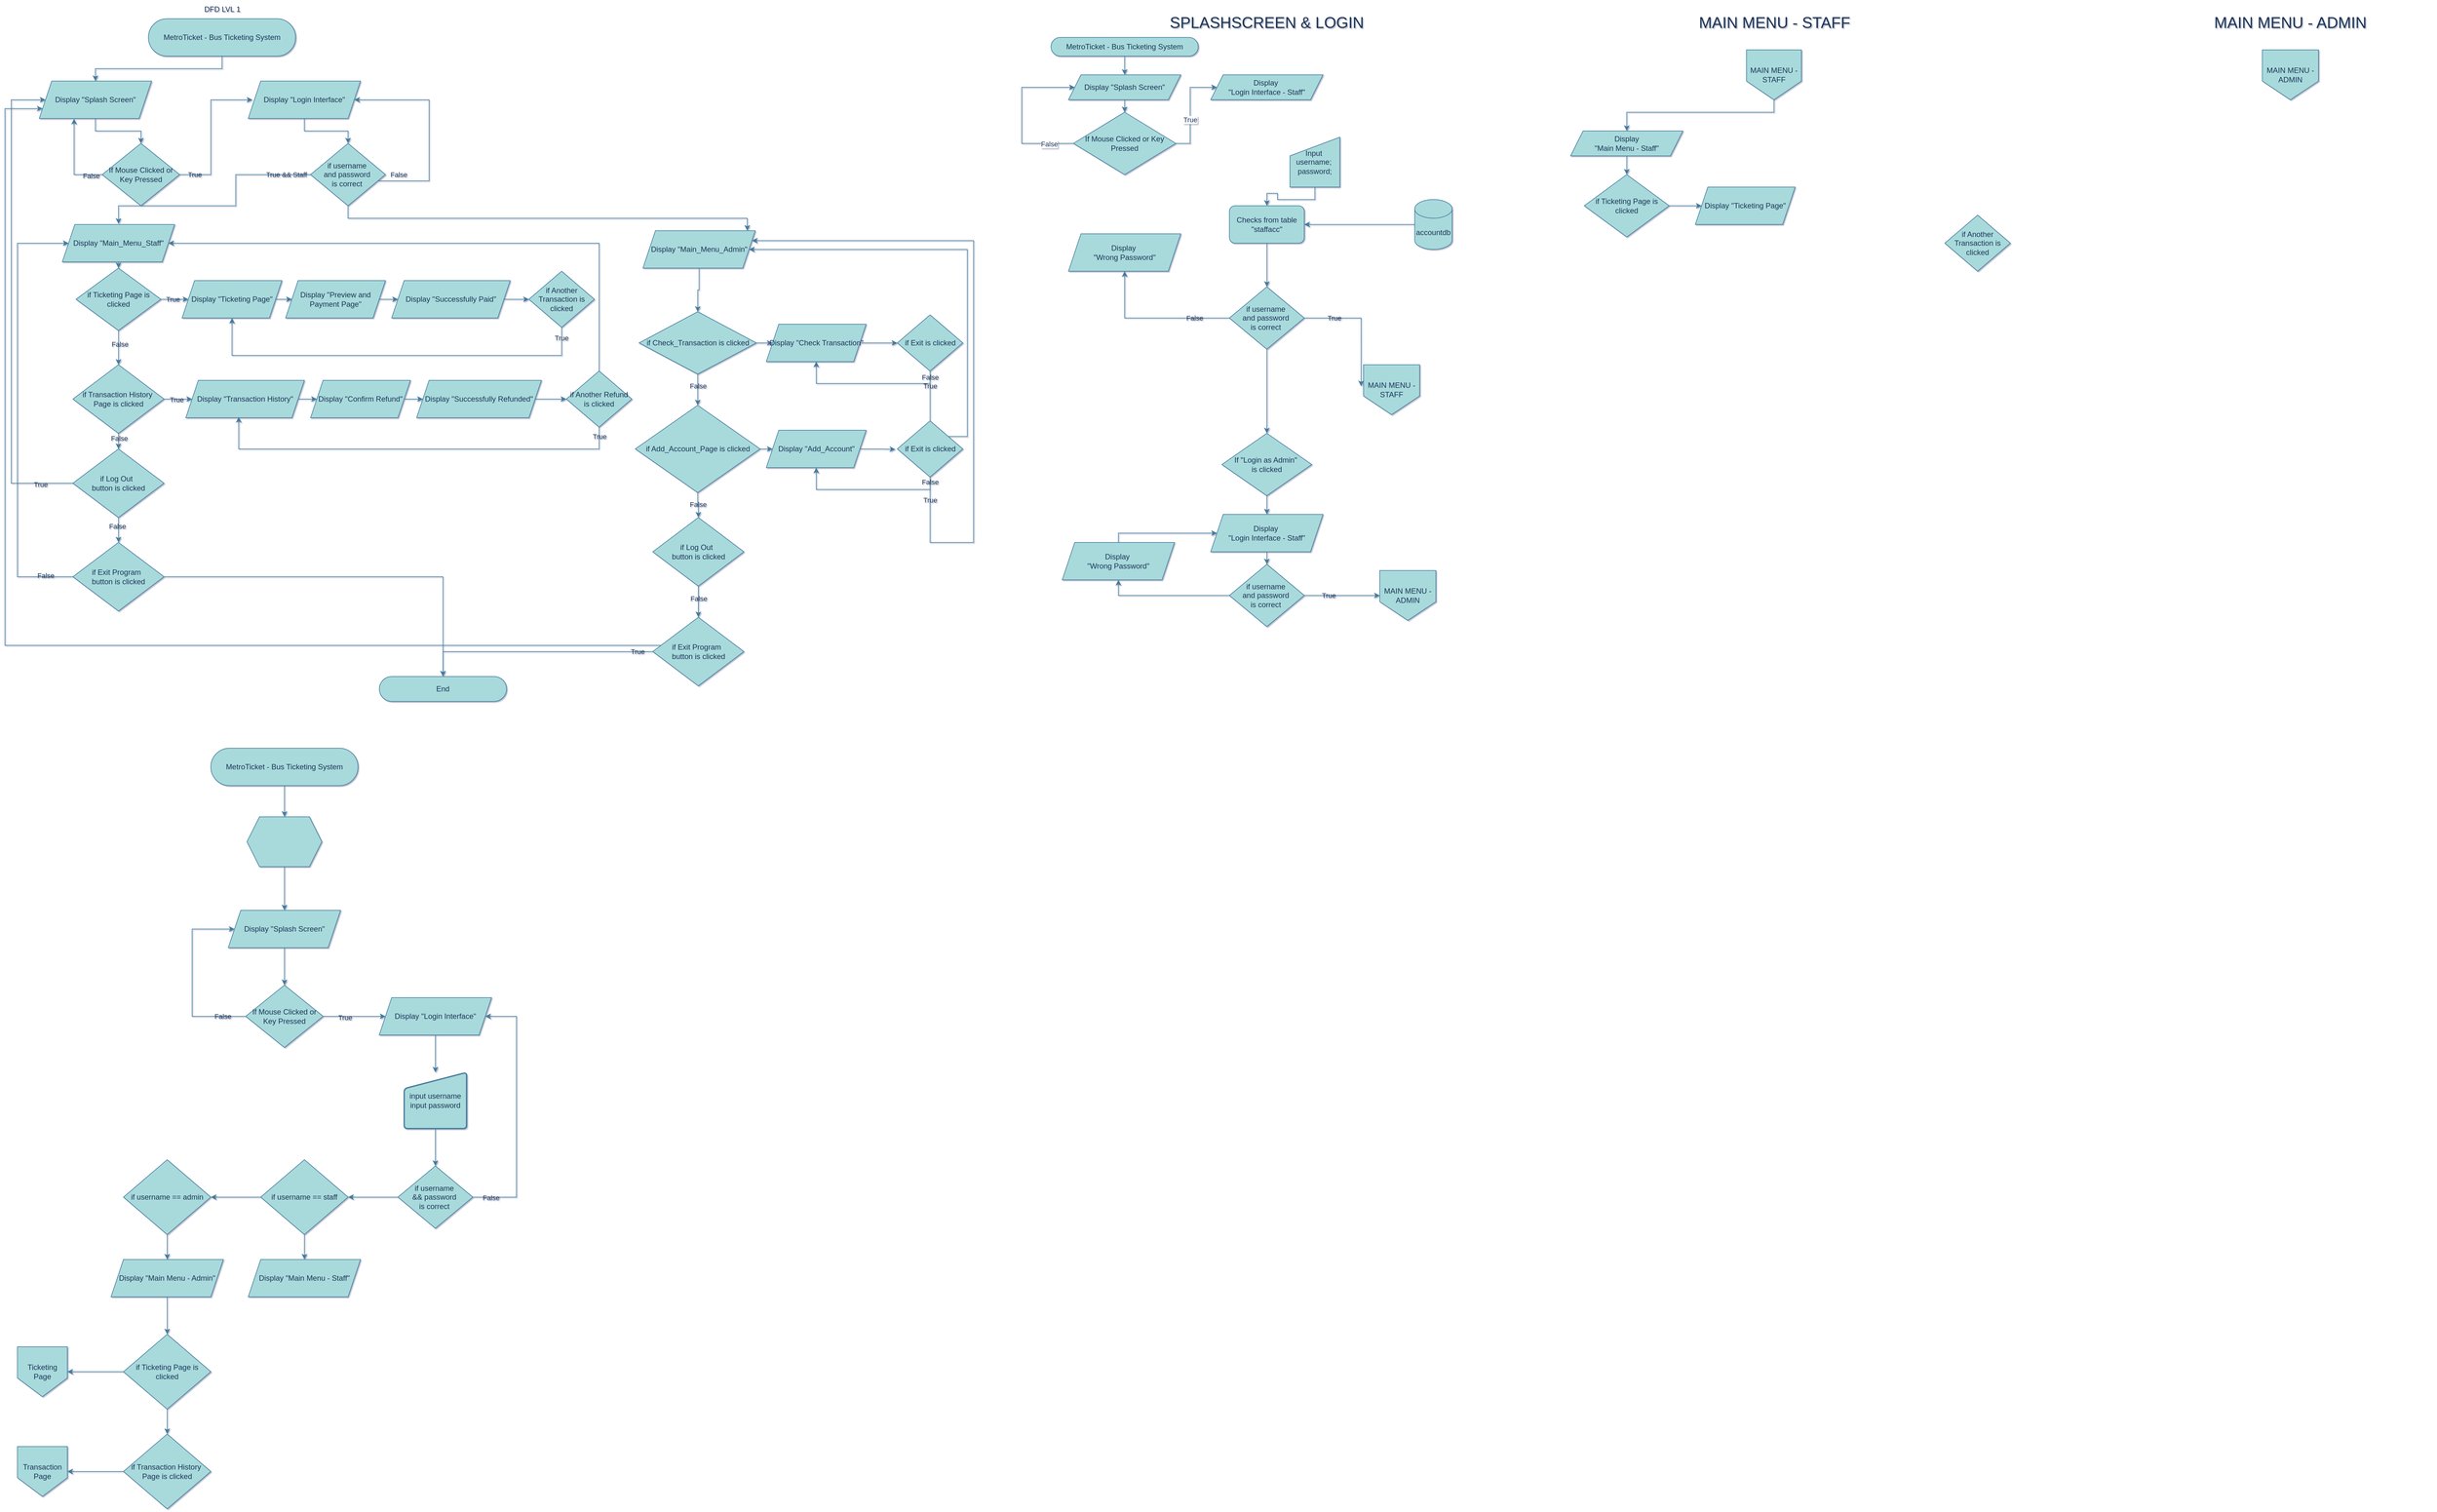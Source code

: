 <mxfile version="24.4.0" type="github">
  <diagram id="C5RBs43oDa-KdzZeNtuy" name="Page-1">
    <mxGraphModel dx="4127" dy="426" grid="1" gridSize="10" guides="1" tooltips="1" connect="1" arrows="1" fold="1" page="1" pageScale="1" pageWidth="827" pageHeight="1169" background="none" math="0" shadow="1">
      <root>
        <mxCell id="WIyWlLk6GJQsqaUBKTNV-0" />
        <mxCell id="WIyWlLk6GJQsqaUBKTNV-1" parent="WIyWlLk6GJQsqaUBKTNV-0" />
        <mxCell id="UbxMJG0Ne-6nqF-24o97-23" style="edgeStyle=orthogonalEdgeStyle;rounded=0;orthogonalLoop=1;jettySize=auto;html=1;entryX=0.5;entryY=0;entryDx=0;entryDy=0;labelBackgroundColor=none;strokeColor=#457B9D;fontColor=default;" parent="WIyWlLk6GJQsqaUBKTNV-1" source="WIyWlLk6GJQsqaUBKTNV-3" target="UbxMJG0Ne-6nqF-24o97-22" edge="1">
          <mxGeometry relative="1" as="geometry" />
        </mxCell>
        <mxCell id="WIyWlLk6GJQsqaUBKTNV-3" value="&lt;span class=&quot;OYPEnA text-decoration-none text-strikethrough-none&quot;&gt;MetroTicket -&amp;nbsp;&lt;/span&gt;Bus Ticketing System" style="rounded=1;whiteSpace=wrap;html=1;fontSize=12;glass=0;strokeWidth=1;shadow=0;arcSize=50;labelBackgroundColor=none;fillColor=#A8DADC;strokeColor=#457B9D;fontColor=#1D3557;" parent="WIyWlLk6GJQsqaUBKTNV-1" vertex="1">
          <mxGeometry x="-3020.06" y="30" width="236" height="60" as="geometry" />
        </mxCell>
        <mxCell id="UbxMJG0Ne-6nqF-24o97-97" style="edgeStyle=orthogonalEdgeStyle;rounded=0;orthogonalLoop=1;jettySize=auto;html=1;entryX=0.5;entryY=0;entryDx=0;entryDy=0;labelBackgroundColor=none;strokeColor=#457B9D;fontColor=default;" parent="WIyWlLk6GJQsqaUBKTNV-1" source="WWSJBBc85hv_7WORX7Hr-0" target="UbxMJG0Ne-6nqF-24o97-1" edge="1">
          <mxGeometry relative="1" as="geometry" />
        </mxCell>
        <mxCell id="WWSJBBc85hv_7WORX7Hr-0" value="Display &quot;Login Interface&quot;" style="shape=parallelogram;perimeter=parallelogramPerimeter;whiteSpace=wrap;html=1;fixedSize=1;labelBackgroundColor=none;fillColor=#A8DADC;strokeColor=#457B9D;fontColor=#1D3557;" parent="WIyWlLk6GJQsqaUBKTNV-1" vertex="1">
          <mxGeometry x="-2860.06" y="130" width="180" height="60" as="geometry" />
        </mxCell>
        <mxCell id="WWSJBBc85hv_7WORX7Hr-4" value="End" style="rounded=1;whiteSpace=wrap;html=1;fontSize=12;glass=0;strokeWidth=1;shadow=0;arcSize=50;labelBackgroundColor=none;fillColor=#A8DADC;strokeColor=#457B9D;fontColor=#1D3557;" parent="WIyWlLk6GJQsqaUBKTNV-1" vertex="1">
          <mxGeometry x="-2649.86" y="1085" width="204" height="40" as="geometry" />
        </mxCell>
        <mxCell id="UbxMJG0Ne-6nqF-24o97-50" value="" style="edgeStyle=orthogonalEdgeStyle;rounded=0;orthogonalLoop=1;jettySize=auto;html=1;labelBackgroundColor=none;strokeColor=#457B9D;fontColor=default;" parent="WIyWlLk6GJQsqaUBKTNV-1" source="UbxMJG0Ne-6nqF-24o97-0" target="UbxMJG0Ne-6nqF-24o97-49" edge="1">
          <mxGeometry relative="1" as="geometry" />
        </mxCell>
        <mxCell id="UbxMJG0Ne-6nqF-24o97-0" value="Display &quot;Main_Menu_Staff&quot;" style="shape=parallelogram;perimeter=parallelogramPerimeter;whiteSpace=wrap;html=1;fixedSize=1;labelBackgroundColor=none;fillColor=#A8DADC;strokeColor=#457B9D;fontColor=#1D3557;" parent="WIyWlLk6GJQsqaUBKTNV-1" vertex="1">
          <mxGeometry x="-3158.06" y="360" width="180" height="60" as="geometry" />
        </mxCell>
        <mxCell id="UbxMJG0Ne-6nqF-24o97-95" style="edgeStyle=orthogonalEdgeStyle;rounded=0;orthogonalLoop=1;jettySize=auto;html=1;entryX=1;entryY=0.5;entryDx=0;entryDy=0;labelBackgroundColor=none;strokeColor=#457B9D;fontColor=default;" parent="WIyWlLk6GJQsqaUBKTNV-1" source="UbxMJG0Ne-6nqF-24o97-1" target="WWSJBBc85hv_7WORX7Hr-0" edge="1">
          <mxGeometry relative="1" as="geometry">
            <Array as="points">
              <mxPoint x="-2570.06" y="290" />
              <mxPoint x="-2570.06" y="160" />
            </Array>
          </mxGeometry>
        </mxCell>
        <mxCell id="UbxMJG0Ne-6nqF-24o97-96" value="False" style="edgeLabel;html=1;align=center;verticalAlign=middle;resizable=0;points=[];labelBackgroundColor=none;fontColor=#1D3557;" parent="UbxMJG0Ne-6nqF-24o97-95" vertex="1" connectable="0">
          <mxGeometry x="-0.798" y="2" relative="1" as="geometry">
            <mxPoint x="-1" y="-8" as="offset" />
          </mxGeometry>
        </mxCell>
        <mxCell id="UbxMJG0Ne-6nqF-24o97-98" style="edgeStyle=orthogonalEdgeStyle;rounded=0;orthogonalLoop=1;jettySize=auto;html=1;labelBackgroundColor=none;strokeColor=#457B9D;fontColor=default;" parent="WIyWlLk6GJQsqaUBKTNV-1" edge="1">
          <mxGeometry relative="1" as="geometry">
            <mxPoint x="-2748.06" y="280" as="sourcePoint" />
            <mxPoint x="-3068.06" y="359" as="targetPoint" />
            <Array as="points">
              <mxPoint x="-2880.06" y="280" />
              <mxPoint x="-2880.06" y="330" />
              <mxPoint x="-3068.06" y="330" />
            </Array>
          </mxGeometry>
        </mxCell>
        <mxCell id="UbxMJG0Ne-6nqF-24o97-99" value="True &amp;amp;&amp;amp; Staff" style="edgeLabel;html=1;align=center;verticalAlign=middle;resizable=0;points=[];labelBackgroundColor=none;fontColor=#1D3557;" parent="UbxMJG0Ne-6nqF-24o97-98" vertex="1" connectable="0">
          <mxGeometry x="-0.796" y="-1" relative="1" as="geometry">
            <mxPoint x="-11" y="1" as="offset" />
          </mxGeometry>
        </mxCell>
        <mxCell id="tPSu3oZ3tx6b80InxsJo-1" style="edgeStyle=orthogonalEdgeStyle;rounded=0;orthogonalLoop=1;jettySize=auto;html=1;labelBackgroundColor=none;strokeColor=#457B9D;fontColor=default;" parent="WIyWlLk6GJQsqaUBKTNV-1" source="UbxMJG0Ne-6nqF-24o97-1" target="tPSu3oZ3tx6b80InxsJo-0" edge="1">
          <mxGeometry relative="1" as="geometry">
            <Array as="points">
              <mxPoint x="-2700.06" y="350" />
              <mxPoint x="-2060.06" y="350" />
            </Array>
          </mxGeometry>
        </mxCell>
        <mxCell id="UbxMJG0Ne-6nqF-24o97-1" value="if username&amp;nbsp;&lt;div&gt;and password&amp;nbsp;&lt;/div&gt;&lt;div&gt;is correct&amp;nbsp;&lt;/div&gt;" style="rhombus;whiteSpace=wrap;html=1;labelBackgroundColor=none;fillColor=#A8DADC;strokeColor=#457B9D;fontColor=#1D3557;" parent="WIyWlLk6GJQsqaUBKTNV-1" vertex="1">
          <mxGeometry x="-2760.06" y="230" width="120" height="100" as="geometry" />
        </mxCell>
        <mxCell id="UbxMJG0Ne-6nqF-24o97-15" style="edgeStyle=orthogonalEdgeStyle;rounded=0;orthogonalLoop=1;jettySize=auto;html=1;labelBackgroundColor=none;strokeColor=#457B9D;fontColor=default;" parent="WIyWlLk6GJQsqaUBKTNV-1" source="UbxMJG0Ne-6nqF-24o97-13" target="UbxMJG0Ne-6nqF-24o97-14" edge="1">
          <mxGeometry relative="1" as="geometry" />
        </mxCell>
        <mxCell id="UbxMJG0Ne-6nqF-24o97-13" value="Display &quot;Ticketing Page&quot;" style="shape=parallelogram;perimeter=parallelogramPerimeter;whiteSpace=wrap;html=1;fixedSize=1;labelBackgroundColor=none;fillColor=#A8DADC;strokeColor=#457B9D;fontColor=#1D3557;" parent="WIyWlLk6GJQsqaUBKTNV-1" vertex="1">
          <mxGeometry x="-2966.06" y="450" width="160" height="60" as="geometry" />
        </mxCell>
        <mxCell id="UbxMJG0Ne-6nqF-24o97-19" style="edgeStyle=orthogonalEdgeStyle;rounded=0;orthogonalLoop=1;jettySize=auto;html=1;entryX=0;entryY=0.5;entryDx=0;entryDy=0;labelBackgroundColor=none;strokeColor=#457B9D;fontColor=default;" parent="WIyWlLk6GJQsqaUBKTNV-1" source="UbxMJG0Ne-6nqF-24o97-14" target="UbxMJG0Ne-6nqF-24o97-18" edge="1">
          <mxGeometry relative="1" as="geometry" />
        </mxCell>
        <mxCell id="UbxMJG0Ne-6nqF-24o97-14" value="Display &quot;Preview and Payment Page&quot;" style="shape=parallelogram;perimeter=parallelogramPerimeter;whiteSpace=wrap;html=1;fixedSize=1;labelBackgroundColor=none;fillColor=#A8DADC;strokeColor=#457B9D;fontColor=#1D3557;" parent="WIyWlLk6GJQsqaUBKTNV-1" vertex="1">
          <mxGeometry x="-2800.06" y="450" width="160" height="60" as="geometry" />
        </mxCell>
        <mxCell id="UbxMJG0Ne-6nqF-24o97-100" style="edgeStyle=orthogonalEdgeStyle;rounded=0;orthogonalLoop=1;jettySize=auto;html=1;entryX=0;entryY=0.5;entryDx=0;entryDy=0;labelBackgroundColor=none;strokeColor=#457B9D;fontColor=default;" parent="WIyWlLk6GJQsqaUBKTNV-1" source="UbxMJG0Ne-6nqF-24o97-18" target="UbxMJG0Ne-6nqF-24o97-67" edge="1">
          <mxGeometry relative="1" as="geometry" />
        </mxCell>
        <mxCell id="UbxMJG0Ne-6nqF-24o97-18" value="Display &quot;Successfully Paid&quot;" style="shape=parallelogram;perimeter=parallelogramPerimeter;whiteSpace=wrap;html=1;fixedSize=1;labelBackgroundColor=none;fillColor=#A8DADC;strokeColor=#457B9D;fontColor=#1D3557;" parent="WIyWlLk6GJQsqaUBKTNV-1" vertex="1">
          <mxGeometry x="-2630.06" y="450" width="190" height="60" as="geometry" />
        </mxCell>
        <mxCell id="UbxMJG0Ne-6nqF-24o97-42" value="" style="edgeStyle=orthogonalEdgeStyle;rounded=0;orthogonalLoop=1;jettySize=auto;html=1;labelBackgroundColor=none;strokeColor=#457B9D;fontColor=default;" parent="WIyWlLk6GJQsqaUBKTNV-1" source="UbxMJG0Ne-6nqF-24o97-22" target="UbxMJG0Ne-6nqF-24o97-41" edge="1">
          <mxGeometry relative="1" as="geometry" />
        </mxCell>
        <mxCell id="UbxMJG0Ne-6nqF-24o97-22" value="Display &quot;Splash Screen&quot;" style="shape=parallelogram;perimeter=parallelogramPerimeter;whiteSpace=wrap;html=1;fixedSize=1;labelBackgroundColor=none;fillColor=#A8DADC;strokeColor=#457B9D;fontColor=#1D3557;" parent="WIyWlLk6GJQsqaUBKTNV-1" vertex="1">
          <mxGeometry x="-3195.06" y="130" width="180" height="60" as="geometry" />
        </mxCell>
        <mxCell id="UbxMJG0Ne-6nqF-24o97-93" style="edgeStyle=orthogonalEdgeStyle;rounded=0;orthogonalLoop=1;jettySize=auto;html=1;labelBackgroundColor=none;strokeColor=#457B9D;fontColor=default;" parent="WIyWlLk6GJQsqaUBKTNV-1" edge="1">
          <mxGeometry relative="1" as="geometry">
            <mxPoint x="-2970.06" y="280" as="sourcePoint" />
            <mxPoint x="-2853.393" y="160" as="targetPoint" />
            <Array as="points">
              <mxPoint x="-2920.06" y="280" />
              <mxPoint x="-2920.06" y="160" />
            </Array>
          </mxGeometry>
        </mxCell>
        <mxCell id="UbxMJG0Ne-6nqF-24o97-94" value="True" style="edgeLabel;html=1;align=center;verticalAlign=middle;resizable=0;points=[];labelBackgroundColor=none;fontColor=#1D3557;" parent="UbxMJG0Ne-6nqF-24o97-93" vertex="1" connectable="0">
          <mxGeometry x="-0.803" relative="1" as="geometry">
            <mxPoint as="offset" />
          </mxGeometry>
        </mxCell>
        <mxCell id="UbxMJG0Ne-6nqF-24o97-41" value="If Mouse Clicked or Key Pressed" style="rhombus;whiteSpace=wrap;html=1;labelBackgroundColor=none;fillColor=#A8DADC;strokeColor=#457B9D;fontColor=#1D3557;" parent="WIyWlLk6GJQsqaUBKTNV-1" vertex="1">
          <mxGeometry x="-3094.06" y="230" width="124" height="100" as="geometry" />
        </mxCell>
        <mxCell id="UbxMJG0Ne-6nqF-24o97-52" style="edgeStyle=orthogonalEdgeStyle;rounded=0;orthogonalLoop=1;jettySize=auto;html=1;entryX=0.5;entryY=0;entryDx=0;entryDy=0;labelBackgroundColor=none;strokeColor=#457B9D;fontColor=default;" parent="WIyWlLk6GJQsqaUBKTNV-1" source="UbxMJG0Ne-6nqF-24o97-49" target="UbxMJG0Ne-6nqF-24o97-51" edge="1">
          <mxGeometry relative="1" as="geometry" />
        </mxCell>
        <mxCell id="UbxMJG0Ne-6nqF-24o97-106" value="False" style="edgeLabel;html=1;align=center;verticalAlign=middle;resizable=0;points=[];labelBackgroundColor=none;fontColor=#1D3557;" parent="UbxMJG0Ne-6nqF-24o97-52" vertex="1" connectable="0">
          <mxGeometry x="-0.212" y="2" relative="1" as="geometry">
            <mxPoint as="offset" />
          </mxGeometry>
        </mxCell>
        <mxCell id="UbxMJG0Ne-6nqF-24o97-63" style="edgeStyle=orthogonalEdgeStyle;rounded=0;orthogonalLoop=1;jettySize=auto;html=1;entryX=0;entryY=0.5;entryDx=0;entryDy=0;labelBackgroundColor=none;strokeColor=#457B9D;fontColor=default;" parent="WIyWlLk6GJQsqaUBKTNV-1" source="UbxMJG0Ne-6nqF-24o97-49" target="UbxMJG0Ne-6nqF-24o97-13" edge="1">
          <mxGeometry relative="1" as="geometry" />
        </mxCell>
        <mxCell id="UbxMJG0Ne-6nqF-24o97-64" value="True" style="edgeLabel;html=1;align=center;verticalAlign=middle;resizable=0;points=[];labelBackgroundColor=none;fontColor=#1D3557;" parent="UbxMJG0Ne-6nqF-24o97-63" vertex="1" connectable="0">
          <mxGeometry x="-0.253" relative="1" as="geometry">
            <mxPoint as="offset" />
          </mxGeometry>
        </mxCell>
        <mxCell id="UbxMJG0Ne-6nqF-24o97-49" value="if Ticketing Page is clicked" style="rhombus;whiteSpace=wrap;html=1;labelBackgroundColor=none;fillColor=#A8DADC;strokeColor=#457B9D;fontColor=#1D3557;" parent="WIyWlLk6GJQsqaUBKTNV-1" vertex="1">
          <mxGeometry x="-3136.06" y="430" width="136" height="100" as="geometry" />
        </mxCell>
        <mxCell id="UbxMJG0Ne-6nqF-24o97-54" style="edgeStyle=orthogonalEdgeStyle;rounded=0;orthogonalLoop=1;jettySize=auto;html=1;labelBackgroundColor=none;strokeColor=#457B9D;fontColor=default;" parent="WIyWlLk6GJQsqaUBKTNV-1" source="UbxMJG0Ne-6nqF-24o97-51" target="UbxMJG0Ne-6nqF-24o97-53" edge="1">
          <mxGeometry relative="1" as="geometry" />
        </mxCell>
        <mxCell id="UbxMJG0Ne-6nqF-24o97-107" value="False" style="edgeLabel;html=1;align=center;verticalAlign=middle;resizable=0;points=[];labelBackgroundColor=none;fontColor=#1D3557;" parent="UbxMJG0Ne-6nqF-24o97-54" vertex="1" connectable="0">
          <mxGeometry x="0.358" y="1" relative="1" as="geometry">
            <mxPoint as="offset" />
          </mxGeometry>
        </mxCell>
        <mxCell id="UbxMJG0Ne-6nqF-24o97-74" style="edgeStyle=orthogonalEdgeStyle;rounded=0;orthogonalLoop=1;jettySize=auto;html=1;entryX=0;entryY=0.5;entryDx=0;entryDy=0;labelBackgroundColor=none;strokeColor=#457B9D;fontColor=default;" parent="WIyWlLk6GJQsqaUBKTNV-1" source="UbxMJG0Ne-6nqF-24o97-51" target="UbxMJG0Ne-6nqF-24o97-73" edge="1">
          <mxGeometry relative="1" as="geometry" />
        </mxCell>
        <mxCell id="UbxMJG0Ne-6nqF-24o97-77" value="True" style="edgeLabel;html=1;align=center;verticalAlign=middle;resizable=0;points=[];labelBackgroundColor=none;fontColor=#1D3557;" parent="UbxMJG0Ne-6nqF-24o97-74" vertex="1" connectable="0">
          <mxGeometry x="-0.291" y="-1" relative="1" as="geometry">
            <mxPoint as="offset" />
          </mxGeometry>
        </mxCell>
        <mxCell id="UbxMJG0Ne-6nqF-24o97-51" value="if Transaction History&amp;nbsp;&lt;div&gt;Page is clicked&lt;/div&gt;" style="rhombus;whiteSpace=wrap;html=1;labelBackgroundColor=none;fillColor=#A8DADC;strokeColor=#457B9D;fontColor=#1D3557;" parent="WIyWlLk6GJQsqaUBKTNV-1" vertex="1">
          <mxGeometry x="-3141.06" y="585" width="146" height="110" as="geometry" />
        </mxCell>
        <mxCell id="UbxMJG0Ne-6nqF-24o97-58" style="edgeStyle=orthogonalEdgeStyle;rounded=0;orthogonalLoop=1;jettySize=auto;html=1;entryX=0.5;entryY=0;entryDx=0;entryDy=0;labelBackgroundColor=none;strokeColor=#457B9D;fontColor=default;" parent="WIyWlLk6GJQsqaUBKTNV-1" source="UbxMJG0Ne-6nqF-24o97-53" target="UbxMJG0Ne-6nqF-24o97-57" edge="1">
          <mxGeometry relative="1" as="geometry" />
        </mxCell>
        <mxCell id="UbxMJG0Ne-6nqF-24o97-105" value="False" style="edgeLabel;html=1;align=center;verticalAlign=middle;resizable=0;points=[];labelBackgroundColor=none;fontColor=#1D3557;" parent="UbxMJG0Ne-6nqF-24o97-58" vertex="1" connectable="0">
          <mxGeometry x="-0.303" y="-2" relative="1" as="geometry">
            <mxPoint as="offset" />
          </mxGeometry>
        </mxCell>
        <mxCell id="UbxMJG0Ne-6nqF-24o97-103" style="edgeStyle=orthogonalEdgeStyle;rounded=0;orthogonalLoop=1;jettySize=auto;html=1;entryX=0;entryY=0.5;entryDx=0;entryDy=0;labelBackgroundColor=none;strokeColor=#457B9D;fontColor=default;" parent="WIyWlLk6GJQsqaUBKTNV-1" source="UbxMJG0Ne-6nqF-24o97-53" target="UbxMJG0Ne-6nqF-24o97-22" edge="1">
          <mxGeometry relative="1" as="geometry">
            <Array as="points">
              <mxPoint x="-3240.06" y="775" />
              <mxPoint x="-3240.06" y="160" />
            </Array>
          </mxGeometry>
        </mxCell>
        <mxCell id="UbxMJG0Ne-6nqF-24o97-104" value="True" style="edgeLabel;html=1;align=center;verticalAlign=middle;resizable=0;points=[];labelBackgroundColor=none;fontColor=#1D3557;" parent="UbxMJG0Ne-6nqF-24o97-103" vertex="1" connectable="0">
          <mxGeometry x="-0.863" y="2" relative="1" as="geometry">
            <mxPoint as="offset" />
          </mxGeometry>
        </mxCell>
        <mxCell id="UbxMJG0Ne-6nqF-24o97-53" value="if Log Out&amp;nbsp;&amp;nbsp;&lt;div&gt;button is clicked&lt;/div&gt;" style="rhombus;whiteSpace=wrap;html=1;labelBackgroundColor=none;fillColor=#A8DADC;strokeColor=#457B9D;fontColor=#1D3557;" parent="WIyWlLk6GJQsqaUBKTNV-1" vertex="1">
          <mxGeometry x="-3141.06" y="720" width="146" height="110" as="geometry" />
        </mxCell>
        <mxCell id="UbxMJG0Ne-6nqF-24o97-59" style="edgeStyle=orthogonalEdgeStyle;rounded=0;orthogonalLoop=1;jettySize=auto;html=1;entryX=0.5;entryY=0;entryDx=0;entryDy=0;labelBackgroundColor=none;strokeColor=#457B9D;fontColor=default;" parent="WIyWlLk6GJQsqaUBKTNV-1" source="UbxMJG0Ne-6nqF-24o97-57" target="WWSJBBc85hv_7WORX7Hr-4" edge="1">
          <mxGeometry relative="1" as="geometry" />
        </mxCell>
        <mxCell id="UbxMJG0Ne-6nqF-24o97-60" value="True" style="edgeLabel;html=1;align=center;verticalAlign=middle;resizable=0;points=[];labelBackgroundColor=none;fontColor=#1D3557;" parent="UbxMJG0Ne-6nqF-24o97-59" vertex="1" connectable="0">
          <mxGeometry x="-0.146" relative="1" as="geometry">
            <mxPoint x="-308" as="offset" />
          </mxGeometry>
        </mxCell>
        <mxCell id="UbxMJG0Ne-6nqF-24o97-108" style="edgeStyle=orthogonalEdgeStyle;rounded=0;orthogonalLoop=1;jettySize=auto;html=1;entryX=0;entryY=0.5;entryDx=0;entryDy=0;labelBackgroundColor=none;strokeColor=#457B9D;fontColor=default;" parent="WIyWlLk6GJQsqaUBKTNV-1" source="UbxMJG0Ne-6nqF-24o97-57" target="UbxMJG0Ne-6nqF-24o97-0" edge="1">
          <mxGeometry relative="1" as="geometry">
            <Array as="points">
              <mxPoint x="-3230.06" y="925" />
              <mxPoint x="-3230.06" y="390" />
            </Array>
          </mxGeometry>
        </mxCell>
        <mxCell id="UbxMJG0Ne-6nqF-24o97-109" value="False" style="edgeLabel;html=1;align=center;verticalAlign=middle;resizable=0;points=[];labelBackgroundColor=none;fontColor=#1D3557;" parent="UbxMJG0Ne-6nqF-24o97-108" vertex="1" connectable="0">
          <mxGeometry x="-0.875" y="-2" relative="1" as="geometry">
            <mxPoint as="offset" />
          </mxGeometry>
        </mxCell>
        <mxCell id="UbxMJG0Ne-6nqF-24o97-57" value="if Exit Program&amp;nbsp;&amp;nbsp;&lt;div&gt;button is clicked&lt;/div&gt;" style="rhombus;whiteSpace=wrap;html=1;labelBackgroundColor=none;fillColor=#A8DADC;strokeColor=#457B9D;fontColor=#1D3557;" parent="WIyWlLk6GJQsqaUBKTNV-1" vertex="1">
          <mxGeometry x="-3141.06" y="870" width="146" height="110" as="geometry" />
        </mxCell>
        <mxCell id="UbxMJG0Ne-6nqF-24o97-71" style="edgeStyle=orthogonalEdgeStyle;rounded=0;orthogonalLoop=1;jettySize=auto;html=1;entryX=0.5;entryY=1;entryDx=0;entryDy=0;exitX=0.5;exitY=1;exitDx=0;exitDy=0;labelBackgroundColor=none;strokeColor=#457B9D;fontColor=default;" parent="WIyWlLk6GJQsqaUBKTNV-1" source="UbxMJG0Ne-6nqF-24o97-67" target="UbxMJG0Ne-6nqF-24o97-13" edge="1">
          <mxGeometry relative="1" as="geometry">
            <Array as="points">
              <mxPoint x="-2358.06" y="570" />
              <mxPoint x="-2886.06" y="570" />
            </Array>
          </mxGeometry>
        </mxCell>
        <mxCell id="UbxMJG0Ne-6nqF-24o97-72" value="True" style="edgeLabel;html=1;align=center;verticalAlign=middle;resizable=0;points=[];labelBackgroundColor=none;fontColor=#1D3557;" parent="UbxMJG0Ne-6nqF-24o97-71" vertex="1" connectable="0">
          <mxGeometry x="-0.948" y="-1" relative="1" as="geometry">
            <mxPoint as="offset" />
          </mxGeometry>
        </mxCell>
        <mxCell id="UbxMJG0Ne-6nqF-24o97-67" value="if Another Transaction is clicked" style="rhombus;whiteSpace=wrap;html=1;labelBackgroundColor=none;fillColor=#A8DADC;strokeColor=#457B9D;fontColor=#1D3557;" parent="WIyWlLk6GJQsqaUBKTNV-1" vertex="1">
          <mxGeometry x="-2410.06" y="435" width="105" height="90" as="geometry" />
        </mxCell>
        <mxCell id="UbxMJG0Ne-6nqF-24o97-76" style="edgeStyle=orthogonalEdgeStyle;rounded=0;orthogonalLoop=1;jettySize=auto;html=1;labelBackgroundColor=none;strokeColor=#457B9D;fontColor=default;" parent="WIyWlLk6GJQsqaUBKTNV-1" source="UbxMJG0Ne-6nqF-24o97-73" target="UbxMJG0Ne-6nqF-24o97-75" edge="1">
          <mxGeometry relative="1" as="geometry" />
        </mxCell>
        <mxCell id="UbxMJG0Ne-6nqF-24o97-73" value="Display &quot;Transaction History&quot;" style="shape=parallelogram;perimeter=parallelogramPerimeter;whiteSpace=wrap;html=1;fixedSize=1;labelBackgroundColor=none;fillColor=#A8DADC;strokeColor=#457B9D;fontColor=#1D3557;" parent="WIyWlLk6GJQsqaUBKTNV-1" vertex="1">
          <mxGeometry x="-2960.06" y="610" width="190" height="60" as="geometry" />
        </mxCell>
        <mxCell id="UbxMJG0Ne-6nqF-24o97-79" style="edgeStyle=orthogonalEdgeStyle;rounded=0;orthogonalLoop=1;jettySize=auto;html=1;labelBackgroundColor=none;strokeColor=#457B9D;fontColor=default;" parent="WIyWlLk6GJQsqaUBKTNV-1" source="UbxMJG0Ne-6nqF-24o97-75" target="UbxMJG0Ne-6nqF-24o97-78" edge="1">
          <mxGeometry relative="1" as="geometry" />
        </mxCell>
        <mxCell id="UbxMJG0Ne-6nqF-24o97-75" value="Display &quot;Confirm Refund&quot;" style="shape=parallelogram;perimeter=parallelogramPerimeter;whiteSpace=wrap;html=1;fixedSize=1;labelBackgroundColor=none;fillColor=#A8DADC;strokeColor=#457B9D;fontColor=#1D3557;" parent="WIyWlLk6GJQsqaUBKTNV-1" vertex="1">
          <mxGeometry x="-2760.06" y="610" width="160" height="60" as="geometry" />
        </mxCell>
        <mxCell id="UbxMJG0Ne-6nqF-24o97-81" style="edgeStyle=orthogonalEdgeStyle;rounded=0;orthogonalLoop=1;jettySize=auto;html=1;entryX=0;entryY=0.5;entryDx=0;entryDy=0;labelBackgroundColor=none;strokeColor=#457B9D;fontColor=default;" parent="WIyWlLk6GJQsqaUBKTNV-1" source="UbxMJG0Ne-6nqF-24o97-78" target="UbxMJG0Ne-6nqF-24o97-80" edge="1">
          <mxGeometry relative="1" as="geometry" />
        </mxCell>
        <mxCell id="UbxMJG0Ne-6nqF-24o97-78" value="Display &quot;Successfully Refunded&quot;" style="shape=parallelogram;perimeter=parallelogramPerimeter;whiteSpace=wrap;html=1;fixedSize=1;labelBackgroundColor=none;fillColor=#A8DADC;strokeColor=#457B9D;fontColor=#1D3557;" parent="WIyWlLk6GJQsqaUBKTNV-1" vertex="1">
          <mxGeometry x="-2590.06" y="610" width="200" height="60" as="geometry" />
        </mxCell>
        <mxCell id="UbxMJG0Ne-6nqF-24o97-90" style="edgeStyle=orthogonalEdgeStyle;rounded=0;orthogonalLoop=1;jettySize=auto;html=1;entryX=1;entryY=0.5;entryDx=0;entryDy=0;labelBackgroundColor=none;strokeColor=#457B9D;fontColor=default;" parent="WIyWlLk6GJQsqaUBKTNV-1" source="UbxMJG0Ne-6nqF-24o97-80" target="UbxMJG0Ne-6nqF-24o97-0" edge="1">
          <mxGeometry relative="1" as="geometry">
            <Array as="points">
              <mxPoint x="-2298.06" y="390" />
            </Array>
          </mxGeometry>
        </mxCell>
        <mxCell id="UbxMJG0Ne-6nqF-24o97-80" value="if Another Refund is clicked" style="rhombus;whiteSpace=wrap;html=1;labelBackgroundColor=none;fillColor=#A8DADC;strokeColor=#457B9D;fontColor=#1D3557;" parent="WIyWlLk6GJQsqaUBKTNV-1" vertex="1">
          <mxGeometry x="-2350.06" y="595" width="105" height="90" as="geometry" />
        </mxCell>
        <mxCell id="UbxMJG0Ne-6nqF-24o97-82" style="edgeStyle=orthogonalEdgeStyle;rounded=0;orthogonalLoop=1;jettySize=auto;html=1;entryX=0.446;entryY=0.979;entryDx=0;entryDy=0;entryPerimeter=0;exitX=0.5;exitY=1;exitDx=0;exitDy=0;labelBackgroundColor=none;strokeColor=#457B9D;fontColor=default;" parent="WIyWlLk6GJQsqaUBKTNV-1" source="UbxMJG0Ne-6nqF-24o97-80" target="UbxMJG0Ne-6nqF-24o97-73" edge="1">
          <mxGeometry relative="1" as="geometry">
            <mxPoint x="-2267.06" y="749" as="sourcePoint" />
            <Array as="points">
              <mxPoint x="-2298.06" y="720" />
              <mxPoint x="-2875.06" y="720" />
            </Array>
          </mxGeometry>
        </mxCell>
        <mxCell id="UbxMJG0Ne-6nqF-24o97-83" value="True" style="edgeLabel;html=1;align=center;verticalAlign=middle;resizable=0;points=[];labelBackgroundColor=none;fontColor=#1D3557;" parent="UbxMJG0Ne-6nqF-24o97-82" vertex="1" connectable="0">
          <mxGeometry x="-0.956" relative="1" as="geometry">
            <mxPoint as="offset" />
          </mxGeometry>
        </mxCell>
        <mxCell id="UbxMJG0Ne-6nqF-24o97-91" style="edgeStyle=orthogonalEdgeStyle;rounded=0;orthogonalLoop=1;jettySize=auto;html=1;entryX=0.31;entryY=1.008;entryDx=0;entryDy=0;entryPerimeter=0;labelBackgroundColor=none;strokeColor=#457B9D;fontColor=default;" parent="WIyWlLk6GJQsqaUBKTNV-1" source="UbxMJG0Ne-6nqF-24o97-41" target="UbxMJG0Ne-6nqF-24o97-22" edge="1">
          <mxGeometry relative="1" as="geometry">
            <Array as="points">
              <mxPoint x="-3139.06" y="280" />
            </Array>
          </mxGeometry>
        </mxCell>
        <mxCell id="UbxMJG0Ne-6nqF-24o97-92" value="False" style="edgeLabel;html=1;align=center;verticalAlign=middle;resizable=0;points=[];labelBackgroundColor=none;fontColor=#1D3557;" parent="UbxMJG0Ne-6nqF-24o97-91" vertex="1" connectable="0">
          <mxGeometry x="-0.722" y="2" relative="1" as="geometry">
            <mxPoint as="offset" />
          </mxGeometry>
        </mxCell>
        <mxCell id="W5-f4dSCplONxjTcOhTd-0" value="DFD LVL 1" style="text;html=1;align=center;verticalAlign=middle;resizable=0;points=[];autosize=1;strokeColor=none;fillColor=none;labelBackgroundColor=none;fontColor=#1D3557;" parent="WIyWlLk6GJQsqaUBKTNV-1" vertex="1">
          <mxGeometry x="-2942.06" width="80" height="30" as="geometry" />
        </mxCell>
        <mxCell id="W5-f4dSCplONxjTcOhTd-3" style="edgeStyle=orthogonalEdgeStyle;rounded=0;orthogonalLoop=1;jettySize=auto;html=1;entryX=0.5;entryY=0;entryDx=0;entryDy=0;labelBackgroundColor=none;strokeColor=#457B9D;fontColor=default;" parent="WIyWlLk6GJQsqaUBKTNV-1" source="W5-f4dSCplONxjTcOhTd-1" target="W5-f4dSCplONxjTcOhTd-2" edge="1">
          <mxGeometry relative="1" as="geometry" />
        </mxCell>
        <mxCell id="W5-f4dSCplONxjTcOhTd-1" value="&lt;span class=&quot;OYPEnA text-decoration-none text-strikethrough-none&quot;&gt;MetroTicket -&amp;nbsp;&lt;/span&gt;Bus Ticketing System" style="rounded=1;whiteSpace=wrap;html=1;fontSize=12;glass=0;strokeWidth=1;shadow=0;arcSize=50;labelBackgroundColor=none;fillColor=#A8DADC;strokeColor=#457B9D;fontColor=#1D3557;" parent="WIyWlLk6GJQsqaUBKTNV-1" vertex="1">
          <mxGeometry x="-2920" y="1200" width="236" height="60" as="geometry" />
        </mxCell>
        <mxCell id="W5-f4dSCplONxjTcOhTd-5" style="edgeStyle=orthogonalEdgeStyle;rounded=0;orthogonalLoop=1;jettySize=auto;html=1;entryX=0.5;entryY=0;entryDx=0;entryDy=0;labelBackgroundColor=none;strokeColor=#457B9D;fontColor=default;" parent="WIyWlLk6GJQsqaUBKTNV-1" source="W5-f4dSCplONxjTcOhTd-2" target="W5-f4dSCplONxjTcOhTd-4" edge="1">
          <mxGeometry relative="1" as="geometry" />
        </mxCell>
        <mxCell id="W5-f4dSCplONxjTcOhTd-2" value="" style="shape=hexagon;perimeter=hexagonPerimeter2;whiteSpace=wrap;html=1;fixedSize=1;labelBackgroundColor=none;fillColor=#A8DADC;strokeColor=#457B9D;fontColor=#1D3557;" parent="WIyWlLk6GJQsqaUBKTNV-1" vertex="1">
          <mxGeometry x="-2862" y="1310" width="120" height="80" as="geometry" />
        </mxCell>
        <mxCell id="W5-f4dSCplONxjTcOhTd-7" style="edgeStyle=orthogonalEdgeStyle;rounded=0;orthogonalLoop=1;jettySize=auto;html=1;entryX=0.5;entryY=0;entryDx=0;entryDy=0;labelBackgroundColor=none;strokeColor=#457B9D;fontColor=default;" parent="WIyWlLk6GJQsqaUBKTNV-1" source="W5-f4dSCplONxjTcOhTd-4" target="W5-f4dSCplONxjTcOhTd-6" edge="1">
          <mxGeometry relative="1" as="geometry" />
        </mxCell>
        <mxCell id="W5-f4dSCplONxjTcOhTd-4" value="Display &quot;Splash Screen&quot;" style="shape=parallelogram;perimeter=parallelogramPerimeter;whiteSpace=wrap;html=1;fixedSize=1;labelBackgroundColor=none;fillColor=#A8DADC;strokeColor=#457B9D;fontColor=#1D3557;" parent="WIyWlLk6GJQsqaUBKTNV-1" vertex="1">
          <mxGeometry x="-2892" y="1460" width="180" height="60" as="geometry" />
        </mxCell>
        <mxCell id="W5-f4dSCplONxjTcOhTd-8" style="edgeStyle=orthogonalEdgeStyle;rounded=0;orthogonalLoop=1;jettySize=auto;html=1;entryX=0;entryY=0.5;entryDx=0;entryDy=0;labelBackgroundColor=none;strokeColor=#457B9D;fontColor=default;" parent="WIyWlLk6GJQsqaUBKTNV-1" source="W5-f4dSCplONxjTcOhTd-6" target="W5-f4dSCplONxjTcOhTd-4" edge="1">
          <mxGeometry relative="1" as="geometry">
            <Array as="points">
              <mxPoint x="-2950" y="1630" />
              <mxPoint x="-2950" y="1490" />
            </Array>
          </mxGeometry>
        </mxCell>
        <mxCell id="W5-f4dSCplONxjTcOhTd-9" value="False" style="edgeLabel;html=1;align=center;verticalAlign=middle;resizable=0;points=[];labelBackgroundColor=none;fontColor=#1D3557;" parent="W5-f4dSCplONxjTcOhTd-8" vertex="1" connectable="0">
          <mxGeometry x="-0.745" relative="1" as="geometry">
            <mxPoint as="offset" />
          </mxGeometry>
        </mxCell>
        <mxCell id="W5-f4dSCplONxjTcOhTd-13" style="edgeStyle=orthogonalEdgeStyle;rounded=0;orthogonalLoop=1;jettySize=auto;html=1;labelBackgroundColor=none;strokeColor=#457B9D;fontColor=default;" parent="WIyWlLk6GJQsqaUBKTNV-1" source="W5-f4dSCplONxjTcOhTd-6" target="W5-f4dSCplONxjTcOhTd-10" edge="1">
          <mxGeometry relative="1" as="geometry" />
        </mxCell>
        <mxCell id="W5-f4dSCplONxjTcOhTd-14" value="True" style="edgeLabel;html=1;align=center;verticalAlign=middle;resizable=0;points=[];labelBackgroundColor=none;fontColor=#1D3557;" parent="W5-f4dSCplONxjTcOhTd-13" vertex="1" connectable="0">
          <mxGeometry x="-0.309" y="-2" relative="1" as="geometry">
            <mxPoint as="offset" />
          </mxGeometry>
        </mxCell>
        <mxCell id="W5-f4dSCplONxjTcOhTd-6" value="If Mouse Clicked or Key Pressed" style="rhombus;whiteSpace=wrap;html=1;labelBackgroundColor=none;fillColor=#A8DADC;strokeColor=#457B9D;fontColor=#1D3557;" parent="WIyWlLk6GJQsqaUBKTNV-1" vertex="1">
          <mxGeometry x="-2864" y="1580" width="124" height="100" as="geometry" />
        </mxCell>
        <mxCell id="W5-f4dSCplONxjTcOhTd-16" style="edgeStyle=orthogonalEdgeStyle;rounded=0;orthogonalLoop=1;jettySize=auto;html=1;entryX=0.5;entryY=0;entryDx=0;entryDy=0;labelBackgroundColor=none;strokeColor=#457B9D;fontColor=default;" parent="WIyWlLk6GJQsqaUBKTNV-1" source="W5-f4dSCplONxjTcOhTd-21" target="W5-f4dSCplONxjTcOhTd-15" edge="1">
          <mxGeometry relative="1" as="geometry" />
        </mxCell>
        <mxCell id="W5-f4dSCplONxjTcOhTd-10" value="Display &quot;Login Interface&quot;" style="shape=parallelogram;perimeter=parallelogramPerimeter;whiteSpace=wrap;html=1;fixedSize=1;labelBackgroundColor=none;fillColor=#A8DADC;strokeColor=#457B9D;fontColor=#1D3557;" parent="WIyWlLk6GJQsqaUBKTNV-1" vertex="1">
          <mxGeometry x="-2650" y="1600" width="180" height="60" as="geometry" />
        </mxCell>
        <mxCell id="W5-f4dSCplONxjTcOhTd-23" style="edgeStyle=orthogonalEdgeStyle;rounded=0;orthogonalLoop=1;jettySize=auto;html=1;entryX=1;entryY=0.5;entryDx=0;entryDy=0;exitX=1;exitY=0.5;exitDx=0;exitDy=0;labelBackgroundColor=none;strokeColor=#457B9D;fontColor=default;" parent="WIyWlLk6GJQsqaUBKTNV-1" source="W5-f4dSCplONxjTcOhTd-15" target="W5-f4dSCplONxjTcOhTd-10" edge="1">
          <mxGeometry relative="1" as="geometry">
            <Array as="points">
              <mxPoint x="-2430" y="1920" />
              <mxPoint x="-2430" y="1630" />
            </Array>
          </mxGeometry>
        </mxCell>
        <mxCell id="W5-f4dSCplONxjTcOhTd-24" value="False" style="edgeLabel;html=1;align=center;verticalAlign=middle;resizable=0;points=[];labelBackgroundColor=none;fontColor=#1D3557;" parent="W5-f4dSCplONxjTcOhTd-23" vertex="1" connectable="0">
          <mxGeometry x="-0.859" y="-1" relative="1" as="geometry">
            <mxPoint as="offset" />
          </mxGeometry>
        </mxCell>
        <mxCell id="W5-f4dSCplONxjTcOhTd-31" value="" style="edgeStyle=orthogonalEdgeStyle;rounded=0;orthogonalLoop=1;jettySize=auto;html=1;labelBackgroundColor=none;strokeColor=#457B9D;fontColor=default;" parent="WIyWlLk6GJQsqaUBKTNV-1" source="W5-f4dSCplONxjTcOhTd-15" target="W5-f4dSCplONxjTcOhTd-30" edge="1">
          <mxGeometry relative="1" as="geometry" />
        </mxCell>
        <mxCell id="W5-f4dSCplONxjTcOhTd-15" value="if username&amp;nbsp;&lt;div&gt;&amp;amp;&amp;amp; password&amp;nbsp;&lt;/div&gt;&lt;div&gt;is correct&amp;nbsp;&lt;/div&gt;" style="rhombus;whiteSpace=wrap;html=1;labelBackgroundColor=none;fillColor=#A8DADC;strokeColor=#457B9D;fontColor=#1D3557;" parent="WIyWlLk6GJQsqaUBKTNV-1" vertex="1">
          <mxGeometry x="-2620" y="1870" width="120" height="100" as="geometry" />
        </mxCell>
        <mxCell id="W5-f4dSCplONxjTcOhTd-22" value="" style="edgeStyle=orthogonalEdgeStyle;rounded=0;orthogonalLoop=1;jettySize=auto;html=1;entryX=0.5;entryY=0;entryDx=0;entryDy=0;labelBackgroundColor=none;strokeColor=#457B9D;fontColor=default;" parent="WIyWlLk6GJQsqaUBKTNV-1" source="W5-f4dSCplONxjTcOhTd-10" target="W5-f4dSCplONxjTcOhTd-21" edge="1">
          <mxGeometry relative="1" as="geometry">
            <mxPoint x="-2560" y="1660" as="sourcePoint" />
            <mxPoint x="-2620" y="1870" as="targetPoint" />
          </mxGeometry>
        </mxCell>
        <mxCell id="W5-f4dSCplONxjTcOhTd-21" value="input username&lt;div&gt;input password&lt;/div&gt;" style="html=1;strokeWidth=2;shape=manualInput;whiteSpace=wrap;rounded=1;size=26;arcSize=11;labelBackgroundColor=none;fillColor=#A8DADC;strokeColor=#457B9D;fontColor=#1D3557;" parent="WIyWlLk6GJQsqaUBKTNV-1" vertex="1">
          <mxGeometry x="-2610" y="1720" width="100" height="90" as="geometry" />
        </mxCell>
        <mxCell id="W5-f4dSCplONxjTcOhTd-33" style="edgeStyle=orthogonalEdgeStyle;rounded=0;orthogonalLoop=1;jettySize=auto;html=1;entryX=1;entryY=0.5;entryDx=0;entryDy=0;labelBackgroundColor=none;strokeColor=#457B9D;fontColor=default;" parent="WIyWlLk6GJQsqaUBKTNV-1" source="W5-f4dSCplONxjTcOhTd-30" target="W5-f4dSCplONxjTcOhTd-32" edge="1">
          <mxGeometry relative="1" as="geometry" />
        </mxCell>
        <mxCell id="W5-f4dSCplONxjTcOhTd-35" style="edgeStyle=orthogonalEdgeStyle;rounded=0;orthogonalLoop=1;jettySize=auto;html=1;labelBackgroundColor=none;strokeColor=#457B9D;fontColor=default;" parent="WIyWlLk6GJQsqaUBKTNV-1" source="W5-f4dSCplONxjTcOhTd-30" target="W5-f4dSCplONxjTcOhTd-34" edge="1">
          <mxGeometry relative="1" as="geometry" />
        </mxCell>
        <mxCell id="W5-f4dSCplONxjTcOhTd-30" value="if username == staff" style="rhombus;whiteSpace=wrap;html=1;labelBackgroundColor=none;fillColor=#A8DADC;strokeColor=#457B9D;fontColor=#1D3557;" parent="WIyWlLk6GJQsqaUBKTNV-1" vertex="1">
          <mxGeometry x="-2840" y="1860" width="140" height="120" as="geometry" />
        </mxCell>
        <mxCell id="W5-f4dSCplONxjTcOhTd-37" style="edgeStyle=orthogonalEdgeStyle;rounded=0;orthogonalLoop=1;jettySize=auto;html=1;entryX=0.5;entryY=0;entryDx=0;entryDy=0;labelBackgroundColor=none;strokeColor=#457B9D;fontColor=default;" parent="WIyWlLk6GJQsqaUBKTNV-1" source="W5-f4dSCplONxjTcOhTd-32" target="W5-f4dSCplONxjTcOhTd-36" edge="1">
          <mxGeometry relative="1" as="geometry" />
        </mxCell>
        <mxCell id="W5-f4dSCplONxjTcOhTd-32" value="if username == admin" style="rhombus;whiteSpace=wrap;html=1;labelBackgroundColor=none;fillColor=#A8DADC;strokeColor=#457B9D;fontColor=#1D3557;" parent="WIyWlLk6GJQsqaUBKTNV-1" vertex="1">
          <mxGeometry x="-3060" y="1860" width="140" height="120" as="geometry" />
        </mxCell>
        <mxCell id="W5-f4dSCplONxjTcOhTd-34" value="Display &quot;Main Menu - Staff&quot;" style="shape=parallelogram;perimeter=parallelogramPerimeter;whiteSpace=wrap;html=1;fixedSize=1;labelBackgroundColor=none;fillColor=#A8DADC;strokeColor=#457B9D;fontColor=#1D3557;" parent="WIyWlLk6GJQsqaUBKTNV-1" vertex="1">
          <mxGeometry x="-2860" y="2020" width="180" height="60" as="geometry" />
        </mxCell>
        <mxCell id="W5-f4dSCplONxjTcOhTd-43" style="edgeStyle=orthogonalEdgeStyle;rounded=0;orthogonalLoop=1;jettySize=auto;html=1;labelBackgroundColor=none;strokeColor=#457B9D;fontColor=default;" parent="WIyWlLk6GJQsqaUBKTNV-1" source="W5-f4dSCplONxjTcOhTd-36" target="W5-f4dSCplONxjTcOhTd-42" edge="1">
          <mxGeometry relative="1" as="geometry" />
        </mxCell>
        <mxCell id="W5-f4dSCplONxjTcOhTd-36" value="Display &quot;Main Menu - Admin&quot;" style="shape=parallelogram;perimeter=parallelogramPerimeter;whiteSpace=wrap;html=1;fixedSize=1;labelBackgroundColor=none;fillColor=#A8DADC;strokeColor=#457B9D;fontColor=#1D3557;" parent="WIyWlLk6GJQsqaUBKTNV-1" vertex="1">
          <mxGeometry x="-3080" y="2020" width="180" height="60" as="geometry" />
        </mxCell>
        <mxCell id="W5-f4dSCplONxjTcOhTd-40" value="Ticketing Page" style="shape=offPageConnector;whiteSpace=wrap;html=1;labelBackgroundColor=none;fillColor=#A8DADC;strokeColor=#457B9D;fontColor=#1D3557;" parent="WIyWlLk6GJQsqaUBKTNV-1" vertex="1">
          <mxGeometry x="-3230" y="2160" width="80" height="80" as="geometry" />
        </mxCell>
        <mxCell id="W5-f4dSCplONxjTcOhTd-44" style="edgeStyle=orthogonalEdgeStyle;rounded=0;orthogonalLoop=1;jettySize=auto;html=1;entryX=1;entryY=0.5;entryDx=0;entryDy=0;labelBackgroundColor=none;strokeColor=#457B9D;fontColor=default;" parent="WIyWlLk6GJQsqaUBKTNV-1" source="W5-f4dSCplONxjTcOhTd-42" target="W5-f4dSCplONxjTcOhTd-40" edge="1">
          <mxGeometry relative="1" as="geometry" />
        </mxCell>
        <mxCell id="W5-f4dSCplONxjTcOhTd-48" style="edgeStyle=orthogonalEdgeStyle;rounded=0;orthogonalLoop=1;jettySize=auto;html=1;entryX=0.5;entryY=0;entryDx=0;entryDy=0;labelBackgroundColor=none;strokeColor=#457B9D;fontColor=default;" parent="WIyWlLk6GJQsqaUBKTNV-1" source="W5-f4dSCplONxjTcOhTd-42" target="W5-f4dSCplONxjTcOhTd-47" edge="1">
          <mxGeometry relative="1" as="geometry" />
        </mxCell>
        <mxCell id="W5-f4dSCplONxjTcOhTd-42" value="if Ticketing Page is clicked" style="rhombus;whiteSpace=wrap;html=1;labelBackgroundColor=none;fillColor=#A8DADC;strokeColor=#457B9D;fontColor=#1D3557;" parent="WIyWlLk6GJQsqaUBKTNV-1" vertex="1">
          <mxGeometry x="-3060" y="2140" width="140" height="120" as="geometry" />
        </mxCell>
        <mxCell id="W5-f4dSCplONxjTcOhTd-46" value="Transaction Page" style="shape=offPageConnector;whiteSpace=wrap;html=1;labelBackgroundColor=none;fillColor=#A8DADC;strokeColor=#457B9D;fontColor=#1D3557;" parent="WIyWlLk6GJQsqaUBKTNV-1" vertex="1">
          <mxGeometry x="-3230" y="2320" width="80" height="80" as="geometry" />
        </mxCell>
        <mxCell id="W5-f4dSCplONxjTcOhTd-49" style="edgeStyle=orthogonalEdgeStyle;rounded=0;orthogonalLoop=1;jettySize=auto;html=1;labelBackgroundColor=none;strokeColor=#457B9D;fontColor=default;" parent="WIyWlLk6GJQsqaUBKTNV-1" source="W5-f4dSCplONxjTcOhTd-47" target="W5-f4dSCplONxjTcOhTd-46" edge="1">
          <mxGeometry relative="1" as="geometry" />
        </mxCell>
        <mxCell id="W5-f4dSCplONxjTcOhTd-47" value="if Transaction History&amp;nbsp;&lt;div&gt;Page is clicked&lt;/div&gt;" style="rhombus;whiteSpace=wrap;html=1;labelBackgroundColor=none;fillColor=#A8DADC;strokeColor=#457B9D;fontColor=#1D3557;" parent="WIyWlLk6GJQsqaUBKTNV-1" vertex="1">
          <mxGeometry x="-3060" y="2300" width="140" height="120" as="geometry" />
        </mxCell>
        <mxCell id="tPSu3oZ3tx6b80InxsJo-3" style="edgeStyle=orthogonalEdgeStyle;rounded=0;orthogonalLoop=1;jettySize=auto;html=1;labelBackgroundColor=none;strokeColor=#457B9D;fontColor=default;" parent="WIyWlLk6GJQsqaUBKTNV-1" source="tPSu3oZ3tx6b80InxsJo-0" target="tPSu3oZ3tx6b80InxsJo-4" edge="1">
          <mxGeometry relative="1" as="geometry">
            <mxPoint x="-2137.21" y="470" as="targetPoint" />
          </mxGeometry>
        </mxCell>
        <mxCell id="tPSu3oZ3tx6b80InxsJo-0" value="Display &quot;Main_Menu_Admin&quot;" style="shape=parallelogram;perimeter=parallelogramPerimeter;whiteSpace=wrap;html=1;fixedSize=1;labelBackgroundColor=none;fillColor=#A8DADC;strokeColor=#457B9D;fontColor=#1D3557;" parent="WIyWlLk6GJQsqaUBKTNV-1" vertex="1">
          <mxGeometry x="-2227.21" y="370" width="180" height="60" as="geometry" />
        </mxCell>
        <mxCell id="tPSu3oZ3tx6b80InxsJo-7" style="edgeStyle=orthogonalEdgeStyle;rounded=0;orthogonalLoop=1;jettySize=auto;html=1;labelBackgroundColor=none;strokeColor=#457B9D;fontColor=default;" parent="WIyWlLk6GJQsqaUBKTNV-1" source="tPSu3oZ3tx6b80InxsJo-4" target="tPSu3oZ3tx6b80InxsJo-6" edge="1">
          <mxGeometry relative="1" as="geometry" />
        </mxCell>
        <mxCell id="tPSu3oZ3tx6b80InxsJo-16" value="False" style="edgeLabel;html=1;align=center;verticalAlign=middle;resizable=0;points=[];labelBackgroundColor=none;fontColor=#1D3557;" parent="tPSu3oZ3tx6b80InxsJo-7" vertex="1" connectable="0">
          <mxGeometry x="-0.268" relative="1" as="geometry">
            <mxPoint as="offset" />
          </mxGeometry>
        </mxCell>
        <mxCell id="tPSu3oZ3tx6b80InxsJo-30" style="edgeStyle=orthogonalEdgeStyle;rounded=0;orthogonalLoop=1;jettySize=auto;html=1;entryX=0;entryY=0.5;entryDx=0;entryDy=0;labelBackgroundColor=none;strokeColor=#457B9D;fontColor=default;" parent="WIyWlLk6GJQsqaUBKTNV-1" source="tPSu3oZ3tx6b80InxsJo-4" target="tPSu3oZ3tx6b80InxsJo-28" edge="1">
          <mxGeometry relative="1" as="geometry" />
        </mxCell>
        <mxCell id="tPSu3oZ3tx6b80InxsJo-4" value="if Check_Transaction is clicked" style="rhombus;whiteSpace=wrap;html=1;labelBackgroundColor=none;fillColor=#A8DADC;strokeColor=#457B9D;fontColor=#1D3557;" parent="WIyWlLk6GJQsqaUBKTNV-1" vertex="1">
          <mxGeometry x="-2233.43" y="500" width="188" height="100" as="geometry" />
        </mxCell>
        <mxCell id="tPSu3oZ3tx6b80InxsJo-10" style="edgeStyle=orthogonalEdgeStyle;rounded=0;orthogonalLoop=1;jettySize=auto;html=1;entryX=0.5;entryY=0;entryDx=0;entryDy=0;labelBackgroundColor=none;strokeColor=#457B9D;fontColor=default;" parent="WIyWlLk6GJQsqaUBKTNV-1" source="tPSu3oZ3tx6b80InxsJo-6" target="tPSu3oZ3tx6b80InxsJo-8" edge="1">
          <mxGeometry relative="1" as="geometry" />
        </mxCell>
        <mxCell id="tPSu3oZ3tx6b80InxsJo-17" value="False" style="edgeLabel;html=1;align=center;verticalAlign=middle;resizable=0;points=[];labelBackgroundColor=none;fontColor=#1D3557;" parent="tPSu3oZ3tx6b80InxsJo-10" vertex="1" connectable="0">
          <mxGeometry x="-0.069" relative="1" as="geometry">
            <mxPoint as="offset" />
          </mxGeometry>
        </mxCell>
        <mxCell id="tPSu3oZ3tx6b80InxsJo-38" style="edgeStyle=orthogonalEdgeStyle;rounded=0;orthogonalLoop=1;jettySize=auto;html=1;exitX=1;exitY=0.5;exitDx=0;exitDy=0;entryX=0;entryY=0.5;entryDx=0;entryDy=0;labelBackgroundColor=none;strokeColor=#457B9D;fontColor=default;" parent="WIyWlLk6GJQsqaUBKTNV-1" source="tPSu3oZ3tx6b80InxsJo-6" target="tPSu3oZ3tx6b80InxsJo-36" edge="1">
          <mxGeometry relative="1" as="geometry" />
        </mxCell>
        <mxCell id="tPSu3oZ3tx6b80InxsJo-6" value="if Add_Account_Page is clicked" style="rhombus;whiteSpace=wrap;html=1;labelBackgroundColor=none;fillColor=#A8DADC;strokeColor=#457B9D;fontColor=#1D3557;" parent="WIyWlLk6GJQsqaUBKTNV-1" vertex="1">
          <mxGeometry x="-2239.43" y="650" width="200" height="140" as="geometry" />
        </mxCell>
        <mxCell id="tPSu3oZ3tx6b80InxsJo-11" style="edgeStyle=orthogonalEdgeStyle;rounded=0;orthogonalLoop=1;jettySize=auto;html=1;entryX=0.5;entryY=0;entryDx=0;entryDy=0;labelBackgroundColor=none;strokeColor=#457B9D;fontColor=default;" parent="WIyWlLk6GJQsqaUBKTNV-1" source="tPSu3oZ3tx6b80InxsJo-8" target="tPSu3oZ3tx6b80InxsJo-9" edge="1">
          <mxGeometry relative="1" as="geometry" />
        </mxCell>
        <mxCell id="tPSu3oZ3tx6b80InxsJo-14" value="False" style="edgeLabel;html=1;align=center;verticalAlign=middle;resizable=0;points=[];labelBackgroundColor=none;fontColor=#1D3557;" parent="tPSu3oZ3tx6b80InxsJo-11" vertex="1" connectable="0">
          <mxGeometry x="-0.229" relative="1" as="geometry">
            <mxPoint as="offset" />
          </mxGeometry>
        </mxCell>
        <mxCell id="tPSu3oZ3tx6b80InxsJo-15" style="edgeStyle=orthogonalEdgeStyle;rounded=0;orthogonalLoop=1;jettySize=auto;html=1;entryX=0;entryY=0.75;entryDx=0;entryDy=0;labelBackgroundColor=none;strokeColor=#457B9D;fontColor=default;" parent="WIyWlLk6GJQsqaUBKTNV-1" source="tPSu3oZ3tx6b80InxsJo-8" target="UbxMJG0Ne-6nqF-24o97-22" edge="1">
          <mxGeometry relative="1" as="geometry">
            <Array as="points">
              <mxPoint x="-3250.06" y="1035" />
              <mxPoint x="-3250.06" y="174" />
            </Array>
          </mxGeometry>
        </mxCell>
        <mxCell id="tPSu3oZ3tx6b80InxsJo-8" value="if Log Out&amp;nbsp;&amp;nbsp;&lt;div&gt;button is clicked&lt;/div&gt;" style="rhombus;whiteSpace=wrap;html=1;labelBackgroundColor=none;fillColor=#A8DADC;strokeColor=#457B9D;fontColor=#1D3557;" parent="WIyWlLk6GJQsqaUBKTNV-1" vertex="1">
          <mxGeometry x="-2211.43" y="830" width="146" height="110" as="geometry" />
        </mxCell>
        <mxCell id="tPSu3oZ3tx6b80InxsJo-12" style="edgeStyle=orthogonalEdgeStyle;rounded=0;orthogonalLoop=1;jettySize=auto;html=1;entryX=0.5;entryY=0;entryDx=0;entryDy=0;labelBackgroundColor=none;strokeColor=#457B9D;fontColor=default;" parent="WIyWlLk6GJQsqaUBKTNV-1" source="tPSu3oZ3tx6b80InxsJo-9" target="WWSJBBc85hv_7WORX7Hr-4" edge="1">
          <mxGeometry relative="1" as="geometry" />
        </mxCell>
        <mxCell id="tPSu3oZ3tx6b80InxsJo-13" value="True" style="edgeLabel;html=1;align=center;verticalAlign=middle;resizable=0;points=[];labelBackgroundColor=none;fontColor=#1D3557;" parent="tPSu3oZ3tx6b80InxsJo-12" vertex="1" connectable="0">
          <mxGeometry x="-0.869" relative="1" as="geometry">
            <mxPoint as="offset" />
          </mxGeometry>
        </mxCell>
        <mxCell id="tPSu3oZ3tx6b80InxsJo-9" value="if Exit Program&amp;nbsp;&amp;nbsp;&lt;div&gt;button is clicked&lt;/div&gt;" style="rhombus;whiteSpace=wrap;html=1;labelBackgroundColor=none;fillColor=#A8DADC;strokeColor=#457B9D;fontColor=#1D3557;" parent="WIyWlLk6GJQsqaUBKTNV-1" vertex="1">
          <mxGeometry x="-2211.43" y="990" width="146" height="110" as="geometry" />
        </mxCell>
        <mxCell id="tPSu3oZ3tx6b80InxsJo-31" style="edgeStyle=orthogonalEdgeStyle;rounded=0;orthogonalLoop=1;jettySize=auto;html=1;entryX=0;entryY=0.5;entryDx=0;entryDy=0;labelBackgroundColor=none;strokeColor=#457B9D;fontColor=default;" parent="WIyWlLk6GJQsqaUBKTNV-1" source="tPSu3oZ3tx6b80InxsJo-28" target="tPSu3oZ3tx6b80InxsJo-29" edge="1">
          <mxGeometry relative="1" as="geometry" />
        </mxCell>
        <mxCell id="tPSu3oZ3tx6b80InxsJo-28" value="Display &quot;Check Transaction&quot;" style="shape=parallelogram;perimeter=parallelogramPerimeter;whiteSpace=wrap;html=1;fixedSize=1;labelBackgroundColor=none;fillColor=#A8DADC;strokeColor=#457B9D;fontColor=#1D3557;" parent="WIyWlLk6GJQsqaUBKTNV-1" vertex="1">
          <mxGeometry x="-2029.43" y="520" width="160" height="60" as="geometry" />
        </mxCell>
        <mxCell id="tPSu3oZ3tx6b80InxsJo-33" style="edgeStyle=orthogonalEdgeStyle;rounded=0;orthogonalLoop=1;jettySize=auto;html=1;entryX=0.5;entryY=1;entryDx=0;entryDy=0;labelBackgroundColor=none;strokeColor=#457B9D;fontColor=default;" parent="WIyWlLk6GJQsqaUBKTNV-1" source="tPSu3oZ3tx6b80InxsJo-29" target="tPSu3oZ3tx6b80InxsJo-28" edge="1">
          <mxGeometry relative="1" as="geometry">
            <Array as="points">
              <mxPoint x="-1766.43" y="615" />
              <mxPoint x="-1949.43" y="615" />
            </Array>
          </mxGeometry>
        </mxCell>
        <mxCell id="tPSu3oZ3tx6b80InxsJo-34" value="False" style="edgeLabel;html=1;align=center;verticalAlign=middle;resizable=0;points=[];labelBackgroundColor=none;fontColor=#1D3557;" parent="tPSu3oZ3tx6b80InxsJo-33" vertex="1" connectable="0">
          <mxGeometry x="-0.942" relative="1" as="geometry">
            <mxPoint y="3" as="offset" />
          </mxGeometry>
        </mxCell>
        <mxCell id="tPSu3oZ3tx6b80InxsJo-35" style="edgeStyle=orthogonalEdgeStyle;rounded=0;orthogonalLoop=1;jettySize=auto;html=1;entryX=1;entryY=0.5;entryDx=0;entryDy=0;labelBackgroundColor=none;strokeColor=#457B9D;fontColor=default;" parent="WIyWlLk6GJQsqaUBKTNV-1" source="tPSu3oZ3tx6b80InxsJo-29" target="tPSu3oZ3tx6b80InxsJo-0" edge="1">
          <mxGeometry relative="1" as="geometry">
            <Array as="points">
              <mxPoint x="-1707.21" y="700" />
              <mxPoint x="-1707.21" y="400" />
            </Array>
          </mxGeometry>
        </mxCell>
        <mxCell id="tPSu3oZ3tx6b80InxsJo-42" value="True" style="edgeLabel;html=1;align=center;verticalAlign=middle;resizable=0;points=[];labelBackgroundColor=none;fontColor=#1D3557;" parent="tPSu3oZ3tx6b80InxsJo-35" vertex="1" connectable="0">
          <mxGeometry x="-0.941" relative="1" as="geometry">
            <mxPoint as="offset" />
          </mxGeometry>
        </mxCell>
        <mxCell id="tPSu3oZ3tx6b80InxsJo-29" value="if Exit is clicked" style="rhombus;whiteSpace=wrap;html=1;labelBackgroundColor=none;fillColor=#A8DADC;strokeColor=#457B9D;fontColor=#1D3557;" parent="WIyWlLk6GJQsqaUBKTNV-1" vertex="1">
          <mxGeometry x="-1819.43" y="505" width="105" height="90" as="geometry" />
        </mxCell>
        <mxCell id="tPSu3oZ3tx6b80InxsJo-36" value="Display &quot;Add_Account&quot;" style="shape=parallelogram;perimeter=parallelogramPerimeter;whiteSpace=wrap;html=1;fixedSize=1;labelBackgroundColor=none;fillColor=#A8DADC;strokeColor=#457B9D;fontColor=#1D3557;" parent="WIyWlLk6GJQsqaUBKTNV-1" vertex="1">
          <mxGeometry x="-2029.43" y="690" width="160" height="60" as="geometry" />
        </mxCell>
        <mxCell id="tPSu3oZ3tx6b80InxsJo-40" style="edgeStyle=orthogonalEdgeStyle;rounded=0;orthogonalLoop=1;jettySize=auto;html=1;entryX=0.5;entryY=1;entryDx=0;entryDy=0;exitX=0.5;exitY=1;exitDx=0;exitDy=0;labelBackgroundColor=none;strokeColor=#457B9D;fontColor=default;" parent="WIyWlLk6GJQsqaUBKTNV-1" source="tPSu3oZ3tx6b80InxsJo-37" target="tPSu3oZ3tx6b80InxsJo-36" edge="1">
          <mxGeometry relative="1" as="geometry">
            <Array as="points">
              <mxPoint x="-1766.43" y="785" />
              <mxPoint x="-1949.43" y="785" />
            </Array>
          </mxGeometry>
        </mxCell>
        <mxCell id="tPSu3oZ3tx6b80InxsJo-41" value="False" style="edgeLabel;html=1;align=center;verticalAlign=middle;resizable=0;points=[];labelBackgroundColor=none;fontColor=#1D3557;" parent="tPSu3oZ3tx6b80InxsJo-40" vertex="1" connectable="0">
          <mxGeometry x="-0.934" relative="1" as="geometry">
            <mxPoint as="offset" />
          </mxGeometry>
        </mxCell>
        <mxCell id="tPSu3oZ3tx6b80InxsJo-43" style="edgeStyle=orthogonalEdgeStyle;rounded=0;orthogonalLoop=1;jettySize=auto;html=1;entryX=1;entryY=0.25;entryDx=0;entryDy=0;labelBackgroundColor=none;strokeColor=#457B9D;fontColor=default;" parent="WIyWlLk6GJQsqaUBKTNV-1" source="tPSu3oZ3tx6b80InxsJo-37" target="tPSu3oZ3tx6b80InxsJo-0" edge="1">
          <mxGeometry relative="1" as="geometry">
            <Array as="points">
              <mxPoint x="-1697.21" y="870" />
              <mxPoint x="-1697.21" y="386" />
            </Array>
          </mxGeometry>
        </mxCell>
        <mxCell id="tPSu3oZ3tx6b80InxsJo-44" value="True" style="edgeLabel;html=1;align=center;verticalAlign=middle;resizable=0;points=[];labelBackgroundColor=none;fontColor=#1D3557;" parent="tPSu3oZ3tx6b80InxsJo-43" vertex="1" connectable="0">
          <mxGeometry x="-0.927" relative="1" as="geometry">
            <mxPoint as="offset" />
          </mxGeometry>
        </mxCell>
        <mxCell id="tPSu3oZ3tx6b80InxsJo-37" value="if Exit is clicked" style="rhombus;whiteSpace=wrap;html=1;labelBackgroundColor=none;fillColor=#A8DADC;strokeColor=#457B9D;fontColor=#1D3557;" parent="WIyWlLk6GJQsqaUBKTNV-1" vertex="1">
          <mxGeometry x="-1819.43" y="675" width="105" height="90" as="geometry" />
        </mxCell>
        <mxCell id="tPSu3oZ3tx6b80InxsJo-39" style="edgeStyle=orthogonalEdgeStyle;rounded=0;orthogonalLoop=1;jettySize=auto;html=1;entryX=-0.031;entryY=0.507;entryDx=0;entryDy=0;entryPerimeter=0;labelBackgroundColor=none;strokeColor=#457B9D;fontColor=default;" parent="WIyWlLk6GJQsqaUBKTNV-1" source="tPSu3oZ3tx6b80InxsJo-36" target="tPSu3oZ3tx6b80InxsJo-37" edge="1">
          <mxGeometry relative="1" as="geometry" />
        </mxCell>
        <mxCell id="r1rwQPBz_0YyMbitLhFc-59" style="edgeStyle=orthogonalEdgeStyle;rounded=0;orthogonalLoop=1;jettySize=auto;html=1;strokeColor=#457B9D;entryX=0.5;entryY=0;entryDx=0;entryDy=0;labelBackgroundColor=none;fontColor=default;" edge="1" parent="WIyWlLk6GJQsqaUBKTNV-1" source="-jrHHgOUVA-KsC2CfS2o-0" target="-jrHHgOUVA-KsC2CfS2o-1">
          <mxGeometry relative="1" as="geometry">
            <mxPoint x="-1227" y="130" as="targetPoint" />
          </mxGeometry>
        </mxCell>
        <mxCell id="-jrHHgOUVA-KsC2CfS2o-0" value="&lt;span class=&quot;OYPEnA text-decoration-none text-strikethrough-none&quot;&gt;MetroTicket -&amp;nbsp;&lt;/span&gt;Bus Ticketing System" style="rounded=1;whiteSpace=wrap;html=1;fontSize=12;glass=0;strokeWidth=1;shadow=0;arcSize=50;labelBackgroundColor=none;fillColor=#A8DADC;strokeColor=#457B9D;fontColor=#1D3557;" parent="WIyWlLk6GJQsqaUBKTNV-1" vertex="1">
          <mxGeometry x="-1573" y="60" width="236" height="30" as="geometry" />
        </mxCell>
        <mxCell id="-jrHHgOUVA-KsC2CfS2o-4" style="edgeStyle=orthogonalEdgeStyle;rounded=0;orthogonalLoop=1;jettySize=auto;html=1;labelBackgroundColor=none;strokeColor=#457B9D;fontColor=default;" parent="WIyWlLk6GJQsqaUBKTNV-1" source="-jrHHgOUVA-KsC2CfS2o-1" target="-jrHHgOUVA-KsC2CfS2o-3" edge="1">
          <mxGeometry relative="1" as="geometry" />
        </mxCell>
        <mxCell id="-jrHHgOUVA-KsC2CfS2o-1" value="Display &quot;Splash Screen&quot;" style="shape=parallelogram;perimeter=parallelogramPerimeter;whiteSpace=wrap;html=1;fixedSize=1;labelBackgroundColor=none;fillColor=#A8DADC;strokeColor=#457B9D;fontColor=#1D3557;" parent="WIyWlLk6GJQsqaUBKTNV-1" vertex="1">
          <mxGeometry x="-1545" y="120" width="180" height="40" as="geometry" />
        </mxCell>
        <mxCell id="r1rwQPBz_0YyMbitLhFc-64" style="edgeStyle=orthogonalEdgeStyle;rounded=0;orthogonalLoop=1;jettySize=auto;html=1;entryX=0;entryY=0.5;entryDx=0;entryDy=0;strokeColor=#457B9D;labelBackgroundColor=none;fontColor=default;" edge="1" parent="WIyWlLk6GJQsqaUBKTNV-1" source="-jrHHgOUVA-KsC2CfS2o-3" target="-jrHHgOUVA-KsC2CfS2o-5">
          <mxGeometry relative="1" as="geometry">
            <Array as="points">
              <mxPoint x="-1350" y="230" />
              <mxPoint x="-1350" y="140" />
            </Array>
          </mxGeometry>
        </mxCell>
        <mxCell id="r1rwQPBz_0YyMbitLhFc-65" value="" style="edgeLabel;html=1;align=center;verticalAlign=middle;resizable=0;points=[];strokeColor=#457B9D;fontColor=#1D3557;fillColor=#A8DADC;labelBackgroundColor=none;" vertex="1" connectable="0" parent="r1rwQPBz_0YyMbitLhFc-64">
          <mxGeometry x="-0.247" y="2" relative="1" as="geometry">
            <mxPoint as="offset" />
          </mxGeometry>
        </mxCell>
        <mxCell id="r1rwQPBz_0YyMbitLhFc-68" value="True" style="edgeLabel;html=1;align=center;verticalAlign=middle;resizable=0;points=[];strokeColor=#457B9D;fontColor=#1D3557;fillColor=#A8DADC;" vertex="1" connectable="0" parent="r1rwQPBz_0YyMbitLhFc-64">
          <mxGeometry x="-0.215" relative="1" as="geometry">
            <mxPoint as="offset" />
          </mxGeometry>
        </mxCell>
        <mxCell id="-jrHHgOUVA-KsC2CfS2o-3" value="If Mouse Clicked or Key Pressed" style="rhombus;whiteSpace=wrap;html=1;labelBackgroundColor=none;fillColor=#A8DADC;strokeColor=#457B9D;fontColor=#1D3557;" parent="WIyWlLk6GJQsqaUBKTNV-1" vertex="1">
          <mxGeometry x="-1537" y="180" width="164" height="100" as="geometry" />
        </mxCell>
        <mxCell id="-jrHHgOUVA-KsC2CfS2o-5" value="Display&amp;nbsp;&lt;div&gt;&quot;Login Interface - Staff&quot;&lt;/div&gt;" style="shape=parallelogram;perimeter=parallelogramPerimeter;whiteSpace=wrap;html=1;fixedSize=1;labelBackgroundColor=none;fillColor=#A8DADC;strokeColor=#457B9D;fontColor=#1D3557;" parent="WIyWlLk6GJQsqaUBKTNV-1" vertex="1">
          <mxGeometry x="-1317" y="120" width="180" height="40" as="geometry" />
        </mxCell>
        <mxCell id="r1rwQPBz_0YyMbitLhFc-0" style="edgeStyle=orthogonalEdgeStyle;rounded=0;orthogonalLoop=1;jettySize=auto;html=1;entryX=-0.043;entryY=0.431;entryDx=0;entryDy=0;entryPerimeter=0;labelBackgroundColor=none;strokeColor=#457B9D;fontColor=default;" edge="1" parent="WIyWlLk6GJQsqaUBKTNV-1" source="-jrHHgOUVA-KsC2CfS2o-8" target="r1rwQPBz_0YyMbitLhFc-28">
          <mxGeometry relative="1" as="geometry">
            <mxPoint x="-1025" y="625" as="targetPoint" />
          </mxGeometry>
        </mxCell>
        <mxCell id="r1rwQPBz_0YyMbitLhFc-9" value="True" style="edgeLabel;html=1;align=center;verticalAlign=middle;resizable=0;points=[];labelBackgroundColor=none;fontColor=#1D3557;" vertex="1" connectable="0" parent="r1rwQPBz_0YyMbitLhFc-0">
          <mxGeometry x="-0.522" relative="1" as="geometry">
            <mxPoint as="offset" />
          </mxGeometry>
        </mxCell>
        <mxCell id="r1rwQPBz_0YyMbitLhFc-1" style="edgeStyle=orthogonalEdgeStyle;rounded=0;orthogonalLoop=1;jettySize=auto;html=1;entryX=0.5;entryY=0;entryDx=0;entryDy=0;labelBackgroundColor=none;strokeColor=#457B9D;fontColor=default;" edge="1" parent="WIyWlLk6GJQsqaUBKTNV-1" source="-jrHHgOUVA-KsC2CfS2o-8" target="-jrHHgOUVA-KsC2CfS2o-10">
          <mxGeometry relative="1" as="geometry" />
        </mxCell>
        <mxCell id="r1rwQPBz_0YyMbitLhFc-32" style="edgeStyle=orthogonalEdgeStyle;rounded=0;orthogonalLoop=1;jettySize=auto;html=1;entryX=0.5;entryY=1;entryDx=0;entryDy=0;labelBackgroundColor=none;strokeColor=#457B9D;fontColor=default;" edge="1" parent="WIyWlLk6GJQsqaUBKTNV-1" source="-jrHHgOUVA-KsC2CfS2o-8" target="r1rwQPBz_0YyMbitLhFc-5">
          <mxGeometry relative="1" as="geometry" />
        </mxCell>
        <mxCell id="r1rwQPBz_0YyMbitLhFc-34" value="False" style="edgeLabel;html=1;align=center;verticalAlign=middle;resizable=0;points=[];labelBackgroundColor=none;fontColor=#1D3557;" vertex="1" connectable="0" parent="r1rwQPBz_0YyMbitLhFc-32">
          <mxGeometry x="-0.534" relative="1" as="geometry">
            <mxPoint as="offset" />
          </mxGeometry>
        </mxCell>
        <mxCell id="-jrHHgOUVA-KsC2CfS2o-8" value="if username&amp;nbsp;&lt;div&gt;and password&amp;nbsp;&lt;/div&gt;&lt;div&gt;is correct&amp;nbsp;&lt;/div&gt;" style="rhombus;whiteSpace=wrap;html=1;labelBackgroundColor=none;fillColor=#A8DADC;strokeColor=#457B9D;fontColor=#1D3557;" parent="WIyWlLk6GJQsqaUBKTNV-1" vertex="1">
          <mxGeometry x="-1287" y="460" width="120" height="100" as="geometry" />
        </mxCell>
        <mxCell id="r1rwQPBz_0YyMbitLhFc-11" style="edgeStyle=orthogonalEdgeStyle;rounded=0;orthogonalLoop=1;jettySize=auto;html=1;entryX=0.5;entryY=0;entryDx=0;entryDy=0;labelBackgroundColor=none;strokeColor=#457B9D;fontColor=default;" edge="1" parent="WIyWlLk6GJQsqaUBKTNV-1" source="-jrHHgOUVA-KsC2CfS2o-10" target="r1rwQPBz_0YyMbitLhFc-10">
          <mxGeometry relative="1" as="geometry" />
        </mxCell>
        <mxCell id="-jrHHgOUVA-KsC2CfS2o-10" value="If &quot;Login as Admin&quot;&amp;nbsp;&lt;div&gt;is clicked&lt;/div&gt;" style="rhombus;whiteSpace=wrap;html=1;labelBackgroundColor=none;fillColor=#A8DADC;strokeColor=#457B9D;fontColor=#1D3557;" parent="WIyWlLk6GJQsqaUBKTNV-1" vertex="1">
          <mxGeometry x="-1299" y="695" width="144" height="100" as="geometry" />
        </mxCell>
        <mxCell id="r1rwQPBz_0YyMbitLhFc-5" value="Display&amp;nbsp;&lt;div&gt;&quot;Wrong Password&quot;&lt;/div&gt;" style="shape=parallelogram;perimeter=parallelogramPerimeter;whiteSpace=wrap;html=1;fixedSize=1;labelBackgroundColor=none;fillColor=#A8DADC;strokeColor=#457B9D;fontColor=#1D3557;" vertex="1" parent="WIyWlLk6GJQsqaUBKTNV-1">
          <mxGeometry x="-1545" y="375" width="180" height="60" as="geometry" />
        </mxCell>
        <mxCell id="r1rwQPBz_0YyMbitLhFc-13" style="edgeStyle=orthogonalEdgeStyle;rounded=0;orthogonalLoop=1;jettySize=auto;html=1;labelBackgroundColor=none;strokeColor=#457B9D;fontColor=default;" edge="1" parent="WIyWlLk6GJQsqaUBKTNV-1" source="r1rwQPBz_0YyMbitLhFc-10" target="r1rwQPBz_0YyMbitLhFc-12">
          <mxGeometry relative="1" as="geometry" />
        </mxCell>
        <mxCell id="r1rwQPBz_0YyMbitLhFc-10" value="Display&amp;nbsp;&lt;div&gt;&quot;Login Interface - Staff&quot;&lt;/div&gt;" style="shape=parallelogram;perimeter=parallelogramPerimeter;whiteSpace=wrap;html=1;fixedSize=1;labelBackgroundColor=none;fillColor=#A8DADC;strokeColor=#457B9D;fontColor=#1D3557;" vertex="1" parent="WIyWlLk6GJQsqaUBKTNV-1">
          <mxGeometry x="-1317" y="825" width="180" height="60" as="geometry" />
        </mxCell>
        <mxCell id="r1rwQPBz_0YyMbitLhFc-35" style="edgeStyle=orthogonalEdgeStyle;rounded=0;orthogonalLoop=1;jettySize=auto;html=1;entryX=0;entryY=0.5;entryDx=0;entryDy=0;labelBackgroundColor=none;strokeColor=#457B9D;fontColor=default;" edge="1" parent="WIyWlLk6GJQsqaUBKTNV-1" source="r1rwQPBz_0YyMbitLhFc-12" target="r1rwQPBz_0YyMbitLhFc-27">
          <mxGeometry relative="1" as="geometry" />
        </mxCell>
        <mxCell id="r1rwQPBz_0YyMbitLhFc-36" value="True" style="edgeLabel;html=1;align=center;verticalAlign=middle;resizable=0;points=[];labelBackgroundColor=none;fontColor=#1D3557;" vertex="1" connectable="0" parent="r1rwQPBz_0YyMbitLhFc-35">
          <mxGeometry x="-0.355" relative="1" as="geometry">
            <mxPoint as="offset" />
          </mxGeometry>
        </mxCell>
        <mxCell id="r1rwQPBz_0YyMbitLhFc-37" style="edgeStyle=orthogonalEdgeStyle;rounded=0;orthogonalLoop=1;jettySize=auto;html=1;entryX=0.5;entryY=1;entryDx=0;entryDy=0;labelBackgroundColor=none;strokeColor=#457B9D;fontColor=default;" edge="1" parent="WIyWlLk6GJQsqaUBKTNV-1" source="r1rwQPBz_0YyMbitLhFc-12" target="r1rwQPBz_0YyMbitLhFc-19">
          <mxGeometry relative="1" as="geometry" />
        </mxCell>
        <mxCell id="r1rwQPBz_0YyMbitLhFc-12" value="if username&amp;nbsp;&lt;div&gt;and password&amp;nbsp;&lt;/div&gt;&lt;div&gt;is correct&amp;nbsp;&lt;/div&gt;" style="rhombus;whiteSpace=wrap;html=1;labelBackgroundColor=none;fillColor=#A8DADC;strokeColor=#457B9D;fontColor=#1D3557;" vertex="1" parent="WIyWlLk6GJQsqaUBKTNV-1">
          <mxGeometry x="-1287" y="905" width="120" height="100" as="geometry" />
        </mxCell>
        <mxCell id="r1rwQPBz_0YyMbitLhFc-38" style="edgeStyle=orthogonalEdgeStyle;rounded=0;orthogonalLoop=1;jettySize=auto;html=1;labelBackgroundColor=none;strokeColor=#457B9D;fontColor=default;" edge="1" parent="WIyWlLk6GJQsqaUBKTNV-1" source="r1rwQPBz_0YyMbitLhFc-19" target="r1rwQPBz_0YyMbitLhFc-10">
          <mxGeometry relative="1" as="geometry">
            <Array as="points">
              <mxPoint x="-1465" y="855" />
            </Array>
          </mxGeometry>
        </mxCell>
        <mxCell id="r1rwQPBz_0YyMbitLhFc-19" value="Display&amp;nbsp;&lt;div&gt;&quot;Wrong Password&quot;&lt;/div&gt;" style="shape=parallelogram;perimeter=parallelogramPerimeter;whiteSpace=wrap;html=1;fixedSize=1;labelBackgroundColor=none;fillColor=#A8DADC;strokeColor=#457B9D;fontColor=#1D3557;" vertex="1" parent="WIyWlLk6GJQsqaUBKTNV-1">
          <mxGeometry x="-1555" y="870" width="180" height="60" as="geometry" />
        </mxCell>
        <mxCell id="r1rwQPBz_0YyMbitLhFc-27" value="&lt;font style=&quot;font-size: 12px;&quot;&gt;MAIN MENU - ADMIN&lt;/font&gt;" style="shape=offPageConnector;whiteSpace=wrap;html=1;labelBackgroundColor=none;fillColor=#A8DADC;strokeColor=#457B9D;fontColor=#1D3557;" vertex="1" parent="WIyWlLk6GJQsqaUBKTNV-1">
          <mxGeometry x="-1046" y="915" width="90" height="80" as="geometry" />
        </mxCell>
        <mxCell id="r1rwQPBz_0YyMbitLhFc-28" value="MAIN MENU - STAFF" style="shape=offPageConnector;whiteSpace=wrap;html=1;labelBackgroundColor=none;fillColor=#A8DADC;strokeColor=#457B9D;fontColor=#1D3557;" vertex="1" parent="WIyWlLk6GJQsqaUBKTNV-1">
          <mxGeometry x="-1072" y="585" width="90" height="80" as="geometry" />
        </mxCell>
        <mxCell id="r1rwQPBz_0YyMbitLhFc-39" value="&lt;font style=&quot;font-size: 25px;&quot;&gt;SPLASHSCREEN &amp;amp; LOGIN&lt;/font&gt;" style="text;html=1;align=center;verticalAlign=middle;whiteSpace=wrap;rounded=0;labelBackgroundColor=none;fontColor=#1D3557;" vertex="1" parent="WIyWlLk6GJQsqaUBKTNV-1">
          <mxGeometry x="-1457" y="20" width="460" height="30" as="geometry" />
        </mxCell>
        <mxCell id="r1rwQPBz_0YyMbitLhFc-46" style="edgeStyle=orthogonalEdgeStyle;rounded=0;orthogonalLoop=1;jettySize=auto;html=1;entryX=0.5;entryY=0;entryDx=0;entryDy=0;labelBackgroundColor=none;strokeColor=#457B9D;fontColor=default;" edge="1" parent="WIyWlLk6GJQsqaUBKTNV-1" source="r1rwQPBz_0YyMbitLhFc-40" target="r1rwQPBz_0YyMbitLhFc-45">
          <mxGeometry relative="1" as="geometry">
            <Array as="points">
              <mxPoint x="-414" y="180" />
              <mxPoint x="-650" y="180" />
            </Array>
          </mxGeometry>
        </mxCell>
        <mxCell id="r1rwQPBz_0YyMbitLhFc-40" value="&lt;div&gt;MAIN MENU - STAFF&lt;/div&gt;" style="shape=offPageConnector;whiteSpace=wrap;html=1;labelBackgroundColor=none;fillColor=#A8DADC;strokeColor=#457B9D;fontColor=#1D3557;" vertex="1" parent="WIyWlLk6GJQsqaUBKTNV-1">
          <mxGeometry x="-458" y="80" width="88" height="80" as="geometry" />
        </mxCell>
        <mxCell id="r1rwQPBz_0YyMbitLhFc-41" value="&lt;span style=&quot;font-size: 25px;&quot;&gt;MAIN MENU - STAFF&lt;/span&gt;" style="text;html=1;align=center;verticalAlign=middle;whiteSpace=wrap;rounded=0;labelBackgroundColor=none;fontColor=#1D3557;" vertex="1" parent="WIyWlLk6GJQsqaUBKTNV-1">
          <mxGeometry x="-643" y="20" width="460" height="30" as="geometry" />
        </mxCell>
        <mxCell id="r1rwQPBz_0YyMbitLhFc-42" value="&lt;span style=&quot;font-size: 25px;&quot;&gt;MAIN MENU - ADMIN&lt;/span&gt;" style="text;html=1;align=center;verticalAlign=middle;whiteSpace=wrap;rounded=0;labelBackgroundColor=none;fontColor=#1D3557;" vertex="1" parent="WIyWlLk6GJQsqaUBKTNV-1">
          <mxGeometry x="184" y="20" width="460" height="30" as="geometry" />
        </mxCell>
        <mxCell id="r1rwQPBz_0YyMbitLhFc-43" value="&lt;font style=&quot;font-size: 12px;&quot;&gt;MAIN MENU - ADMIN&lt;/font&gt;" style="shape=offPageConnector;whiteSpace=wrap;html=1;labelBackgroundColor=none;fillColor=#A8DADC;strokeColor=#457B9D;fontColor=#1D3557;" vertex="1" parent="WIyWlLk6GJQsqaUBKTNV-1">
          <mxGeometry x="369" y="80" width="90" height="80" as="geometry" />
        </mxCell>
        <mxCell id="r1rwQPBz_0YyMbitLhFc-50" style="edgeStyle=orthogonalEdgeStyle;rounded=0;orthogonalLoop=1;jettySize=auto;html=1;entryX=0.5;entryY=0;entryDx=0;entryDy=0;labelBackgroundColor=none;strokeColor=#457B9D;fontColor=default;" edge="1" parent="WIyWlLk6GJQsqaUBKTNV-1" source="r1rwQPBz_0YyMbitLhFc-45" target="r1rwQPBz_0YyMbitLhFc-49">
          <mxGeometry relative="1" as="geometry" />
        </mxCell>
        <mxCell id="r1rwQPBz_0YyMbitLhFc-45" value="Display&lt;div&gt;&quot;Main Menu - Staff&quot;&lt;/div&gt;" style="shape=parallelogram;perimeter=parallelogramPerimeter;whiteSpace=wrap;html=1;fixedSize=1;labelBackgroundColor=none;fillColor=#A8DADC;strokeColor=#457B9D;fontColor=#1D3557;" vertex="1" parent="WIyWlLk6GJQsqaUBKTNV-1">
          <mxGeometry x="-740" y="210" width="180" height="40" as="geometry" />
        </mxCell>
        <mxCell id="r1rwQPBz_0YyMbitLhFc-47" value="Display &quot;Ticketing Page&quot;" style="shape=parallelogram;perimeter=parallelogramPerimeter;whiteSpace=wrap;html=1;fixedSize=1;labelBackgroundColor=none;fillColor=#A8DADC;strokeColor=#457B9D;fontColor=#1D3557;" vertex="1" parent="WIyWlLk6GJQsqaUBKTNV-1">
          <mxGeometry x="-540" y="300" width="160" height="60" as="geometry" />
        </mxCell>
        <mxCell id="r1rwQPBz_0YyMbitLhFc-48" value="if Another Transaction is clicked" style="rhombus;whiteSpace=wrap;html=1;labelBackgroundColor=none;fillColor=#A8DADC;strokeColor=#457B9D;fontColor=#1D3557;" vertex="1" parent="WIyWlLk6GJQsqaUBKTNV-1">
          <mxGeometry x="-140" y="345" width="105" height="90" as="geometry" />
        </mxCell>
        <mxCell id="r1rwQPBz_0YyMbitLhFc-51" style="edgeStyle=orthogonalEdgeStyle;rounded=0;orthogonalLoop=1;jettySize=auto;html=1;entryX=0;entryY=0.5;entryDx=0;entryDy=0;labelBackgroundColor=none;strokeColor=#457B9D;fontColor=default;" edge="1" parent="WIyWlLk6GJQsqaUBKTNV-1" source="r1rwQPBz_0YyMbitLhFc-49" target="r1rwQPBz_0YyMbitLhFc-47">
          <mxGeometry relative="1" as="geometry" />
        </mxCell>
        <mxCell id="r1rwQPBz_0YyMbitLhFc-49" value="if Ticketing Page is clicked" style="rhombus;whiteSpace=wrap;html=1;labelBackgroundColor=none;fillColor=#A8DADC;strokeColor=#457B9D;fontColor=#1D3557;" vertex="1" parent="WIyWlLk6GJQsqaUBKTNV-1">
          <mxGeometry x="-718" y="280" width="136" height="100" as="geometry" />
        </mxCell>
        <mxCell id="r1rwQPBz_0YyMbitLhFc-63" style="edgeStyle=orthogonalEdgeStyle;rounded=0;orthogonalLoop=1;jettySize=auto;html=1;strokeColor=#457B9D;labelBackgroundColor=none;fontColor=default;" edge="1" parent="WIyWlLk6GJQsqaUBKTNV-1" source="r1rwQPBz_0YyMbitLhFc-57" target="r1rwQPBz_0YyMbitLhFc-60">
          <mxGeometry relative="1" as="geometry" />
        </mxCell>
        <mxCell id="r1rwQPBz_0YyMbitLhFc-57" value="accountdb" style="shape=cylinder3;whiteSpace=wrap;html=1;boundedLbl=1;backgroundOutline=1;size=15;strokeColor=#457B9D;fontColor=#1D3557;fillColor=#A8DADC;labelBackgroundColor=none;" vertex="1" parent="WIyWlLk6GJQsqaUBKTNV-1">
          <mxGeometry x="-990" y="320" width="60" height="80" as="geometry" />
        </mxCell>
        <mxCell id="r1rwQPBz_0YyMbitLhFc-62" style="edgeStyle=orthogonalEdgeStyle;rounded=0;orthogonalLoop=1;jettySize=auto;html=1;entryX=0.5;entryY=0;entryDx=0;entryDy=0;strokeColor=#457B9D;labelBackgroundColor=none;fontColor=default;" edge="1" parent="WIyWlLk6GJQsqaUBKTNV-1" source="r1rwQPBz_0YyMbitLhFc-60" target="-jrHHgOUVA-KsC2CfS2o-8">
          <mxGeometry relative="1" as="geometry" />
        </mxCell>
        <mxCell id="r1rwQPBz_0YyMbitLhFc-60" value="Checks from table &quot;staffacc&quot;" style="rounded=1;whiteSpace=wrap;html=1;fillColor=#A8DADC;strokeColor=#457B9D;fontColor=#1D3557;labelBackgroundColor=none;" vertex="1" parent="WIyWlLk6GJQsqaUBKTNV-1">
          <mxGeometry x="-1287" y="330" width="120" height="60" as="geometry" />
        </mxCell>
        <mxCell id="r1rwQPBz_0YyMbitLhFc-66" style="edgeStyle=orthogonalEdgeStyle;rounded=0;orthogonalLoop=1;jettySize=auto;html=1;entryX=0;entryY=0.5;entryDx=0;entryDy=0;strokeColor=#457B9D;labelBackgroundColor=none;fontColor=default;" edge="1" parent="WIyWlLk6GJQsqaUBKTNV-1" source="-jrHHgOUVA-KsC2CfS2o-3" target="-jrHHgOUVA-KsC2CfS2o-1">
          <mxGeometry relative="1" as="geometry">
            <Array as="points">
              <mxPoint x="-1620" y="230" />
              <mxPoint x="-1620" y="140" />
            </Array>
          </mxGeometry>
        </mxCell>
        <mxCell id="r1rwQPBz_0YyMbitLhFc-69" value="False" style="edgeLabel;html=1;align=center;verticalAlign=middle;resizable=0;points=[];strokeColor=#457B9D;fontColor=#1D3557;fillColor=#A8DADC;" vertex="1" connectable="0" parent="r1rwQPBz_0YyMbitLhFc-66">
          <mxGeometry x="-0.696" y="1" relative="1" as="geometry">
            <mxPoint as="offset" />
          </mxGeometry>
        </mxCell>
        <mxCell id="r1rwQPBz_0YyMbitLhFc-73" style="edgeStyle=orthogonalEdgeStyle;rounded=0;orthogonalLoop=1;jettySize=auto;html=1;entryX=0.5;entryY=0;entryDx=0;entryDy=0;strokeColor=#457B9D;fontColor=#1D3557;fillColor=#A8DADC;" edge="1" parent="WIyWlLk6GJQsqaUBKTNV-1" source="r1rwQPBz_0YyMbitLhFc-70" target="r1rwQPBz_0YyMbitLhFc-60">
          <mxGeometry relative="1" as="geometry" />
        </mxCell>
        <mxCell id="r1rwQPBz_0YyMbitLhFc-70" value="Input&amp;nbsp;&lt;div&gt;username;&amp;nbsp;&lt;/div&gt;&lt;div&gt;password;&lt;/div&gt;" style="shape=manualInput;whiteSpace=wrap;html=1;strokeColor=#457B9D;fontColor=#1D3557;fillColor=#A8DADC;" vertex="1" parent="WIyWlLk6GJQsqaUBKTNV-1">
          <mxGeometry x="-1190" y="220" width="80" height="80" as="geometry" />
        </mxCell>
      </root>
    </mxGraphModel>
  </diagram>
</mxfile>

